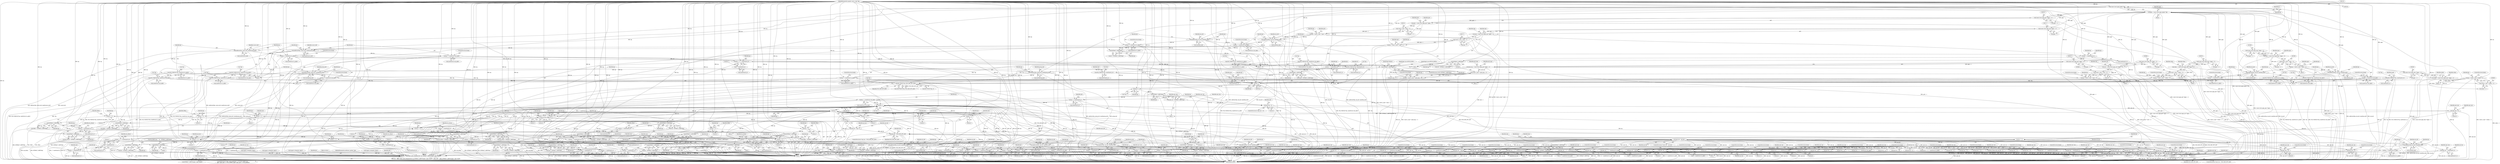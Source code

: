digraph "1_tcpdump_4601c685e7fd19c3724d5e499c69b8d3ec49933e@API" {
"1001404" [label="(Call,bp += sizeof(struct in6_addr))"];
"1001399" [label="(Call,addrtostr6(bp, nla_buf, sizeof(nla_buf)))"];
"1001332" [label="(Call,bp += (2 * sizeof(uint16_t)))"];
"1001334" [label="(Call,2 * sizeof(uint16_t))"];
"1001330" [label="(Call,EXTRACT_16BITS(bp))"];
"1001325" [label="(Call,bp += 2)"];
"1001024" [label="(Call,bp++)"];
"1001019" [label="(Call,bp++)"];
"1001264" [label="(Call,bp += sizeof(uint32_t))"];
"1001262" [label="(Call,EXTRACT_32BITS(bp))"];
"1001256" [label="(Call,bp += sizeof(uint32_t))"];
"1001254" [label="(Call,EXTRACT_32BITS(bp))"];
"1001249" [label="(Call,bp += 2)"];
"1000108" [label="(MethodParameterIn,register const u_char *bp)"];
"1001578" [label="(Call,bp += 2)"];
"1001189" [label="(Call,bp += sizeof(uint32_t))"];
"1001187" [label="(Call,EXTRACT_32BITS(bp))"];
"1001152" [label="(Call,bp += 2)"];
"1001724" [label="(Call,bp += sizeof(struct in_addr))"];
"1001719" [label="(Call,addrtostr(bp, nla_buf, sizeof(nla_buf)))"];
"1001689" [label="(Call,bp += (2 * sizeof(uint16_t)))"];
"1001691" [label="(Call,2 * sizeof(uint16_t))"];
"1001687" [label="(Call,EXTRACT_16BITS(bp))"];
"1001681" [label="(Call,bp += sizeof(uint32_t))"];
"1001679" [label="(Call,EXTRACT_32BITS(bp))"];
"1001674" [label="(Call,bp += 2)"];
"1001835" [label="(Call,bp += sizeof(struct in_addr))"];
"1001830" [label="(Call,addrtostr(bp, nla_buf, sizeof(nla_buf)))"];
"1001800" [label="(Call,bp += (2 * sizeof(uint16_t)))"];
"1001802" [label="(Call,2 * sizeof(uint16_t))"];
"1001798" [label="(Call,EXTRACT_16BITS(bp))"];
"1001792" [label="(Call,bp += sizeof(uint32_t))"];
"1001790" [label="(Call,EXTRACT_32BITS(bp))"];
"1001785" [label="(Call,bp += 2)"];
"1001872" [label="(Call,bp += sizeof(struct in6_addr))"];
"1001867" [label="(Call,addrtostr6(bp, nla_buf, sizeof(nla_buf)))"];
"1001626" [label="(Call,bp += 2)"];
"1001445" [label="(Call,bp += sizeof(uint32_t))"];
"1001443" [label="(Call,EXTRACT_32BITS(bp))"];
"1001438" [label="(Call,bp += 2)"];
"1001602" [label="(Call,bp += 2)"];
"1001089" [label="(Call,bp += sizeof(uint16_t))"];
"1001087" [label="(Call,EXTRACT_16BITS(bp))"];
"1001367" [label="(Call,bp += sizeof(struct in_addr))"];
"1001362" [label="(Call,addrtostr(bp, nla_buf, sizeof(nla_buf)))"];
"1001540" [label="(Call,bp += 2)"];
"1001133" [label="(Call,bp += sizeof(uint32_t))"];
"1001131" [label="(Call,EXTRACT_32BITS(bp))"];
"1001125" [label="(Call,bp += sizeof(uint32_t))"];
"1001123" [label="(Call,EXTRACT_32BITS(bp))"];
"1001117" [label="(Call,bp += sizeof(uint32_t))"];
"1001115" [label="(Call,EXTRACT_32BITS(bp))"];
"1001110" [label="(Call,bp += 2)"];
"1001222" [label="(Call,bp += sizeof(uint32_t))"];
"1001220" [label="(Call,EXTRACT_32BITS(bp))"];
"1001215" [label="(Call,bp += 2)"];
"1001642" [label="(Call,bp += opt_len)"];
"1001055" [label="(Call,opt_len - 2)"];
"1001041" [label="(Call,opts_len < opt_len)"];
"1000995" [label="(Call,opts_len < PGM_MIN_OPT_LEN)"];
"1001876" [label="(Call,opts_len -= 12 + sizeof(struct in6_addr))"];
"1001765" [label="(Call,opts_len -= 12 + sizeof(struct in6_addr))"];
"1001276" [label="(Call,opts_len -= 12)"];
"1001645" [label="(Call,opts_len -= opt_len)"];
"1001728" [label="(Call,opts_len -= 12 + sizeof(struct in_addr))"];
"1001093" [label="(Call,opts_len -= 4)"];
"1001371" [label="(Call,opts_len -= 4 + sizeof(struct in_addr))"];
"1001408" [label="(Call,opts_len -= 4 + sizeof(struct in6_addr))"];
"1001669" [label="(Call,opts_len -= 4)"];
"1001907" [label="(Call,opts_len -= opt_len)"];
"1001585" [label="(Call,opts_len -= 4)"];
"1001489" [label="(Call,opts_len -= 8)"];
"1001547" [label="(Call,opts_len -= 4)"];
"1001232" [label="(Call,opts_len -= 8)"];
"1001197" [label="(Call,opts_len -= sizeof(uint32_t))"];
"1001147" [label="(Call,opts_len -= 16)"];
"1000988" [label="(Call,opts_len -= 4)"];
"1000967" [label="(Call,opts_len < 4)"];
"1000962" [label="(Call,opts_len = EXTRACT_16BITS(bp))"];
"1000964" [label="(Call,EXTRACT_16BITS(bp))"];
"1000948" [label="(Call,bp++)"];
"1000927" [label="(Call,bp++)"];
"1000662" [label="(Call,bp = (const u_char *) (odata + 1))"];
"1000664" [label="(Call,(const u_char *) (odata + 1))"];
"1000636" [label="(Call,odata = (const struct pgm_data *)(pgm + 1))"];
"1000638" [label="(Call,(const struct pgm_data *)(pgm + 1))"];
"1000126" [label="(Call,pgm = (const struct pgm_header *)bp)"];
"1000128" [label="(Call,(const struct pgm_header *)bp)"];
"1000561" [label="(Call,bp += sizeof(struct in6_addr))"];
"1000556" [label="(Call,addrtostr6(bp, nla_buf, sizeof(nla_buf)))"];
"1000520" [label="(Call,bp = (const u_char *) (polr + 1))"];
"1000522" [label="(Call,(const u_char *) (polr + 1))"];
"1000510" [label="(Call,polr = (const struct pgm_polr *)(pgm + 1))"];
"1000512" [label="(Call,(const struct pgm_polr *)(pgm + 1))"];
"1000545" [label="(Call,bp += sizeof(struct in_addr))"];
"1000540" [label="(Call,addrtostr(bp, nla_buf, sizeof(nla_buf)))"];
"1000496" [label="(Call,bp = (const u_char *) (poll_msg + 1))"];
"1000498" [label="(Call,(const u_char *) (poll_msg + 1))"];
"1000470" [label="(Call,poll_msg = (const struct pgm_poll *)(pgm + 1))"];
"1000472" [label="(Call,(const struct pgm_poll *)(pgm + 1))"];
"1000765" [label="(Call,bp += sizeof(struct in6_addr))"];
"1000760" [label="(Call,addrtostr6(bp, source_buf, sizeof(source_buf)))"];
"1000724" [label="(Call,bp = (const u_char *) (nak + 1))"];
"1000726" [label="(Call,(const u_char *) (nak + 1))"];
"1000714" [label="(Call,nak = (const struct pgm_nak *)(pgm + 1))"];
"1000716" [label="(Call,(const struct pgm_nak *)(pgm + 1))"];
"1000604" [label="(Call,bp += sizeof(uint32_t))"];
"1000602" [label="(Call,EXTRACT_32BITS(bp))"];
"1000591" [label="(Call,bp += sizeof(uint32_t))"];
"1000589" [label="(Call,EXTRACT_32BITS(bp))"];
"1000578" [label="(Call,bp += sizeof(uint32_t))"];
"1000576" [label="(Call,EXTRACT_32BITS(bp))"];
"1000434" [label="(Call,bp += sizeof(struct in6_addr))"];
"1000429" [label="(Call,addrtostr6(bp, nla_buf, sizeof(nla_buf)))"];
"1000393" [label="(Call,bp = (const u_char *) (spm + 1))"];
"1000395" [label="(Call,(const u_char *) (spm + 1))"];
"1000383" [label="(Call,spm = (const struct pgm_spm *)(pgm + 1))"];
"1000385" [label="(Call,(const struct pgm_spm *)(pgm + 1))"];
"1000418" [label="(Call,bp += sizeof(struct in_addr))"];
"1000413" [label="(Call,addrtostr(bp, nla_buf, sizeof(nla_buf)))"];
"1000699" [label="(Call,bp = (const u_char *) (rdata + 1))"];
"1000701" [label="(Call,(const u_char *) (rdata + 1))"];
"1000673" [label="(Call,rdata = (const struct pgm_data *)(pgm + 1))"];
"1000675" [label="(Call,(const struct pgm_data *)(pgm + 1))"];
"1000749" [label="(Call,bp += sizeof(struct in_addr))"];
"1000744" [label="(Call,addrtostr(bp, source_buf, sizeof(source_buf)))"];
"1000794" [label="(Call,bp += sizeof(struct in_addr))"];
"1000789" [label="(Call,addrtostr(bp, group_buf, sizeof(group_buf)))"];
"1000780" [label="(Call,EXTRACT_16BITS(bp))"];
"1000773" [label="(Call,bp += (2 * sizeof(uint16_t)))"];
"1000775" [label="(Call,2 * sizeof(uint16_t))"];
"1000881" [label="(Call,bp = (const u_char *) (ack + 1))"];
"1000883" [label="(Call,(const u_char *) (ack + 1))"];
"1000861" [label="(Call,ack = (const struct pgm_ack *)(pgm + 1))"];
"1000863" [label="(Call,(const struct pgm_ack *)(pgm + 1))"];
"1000810" [label="(Call,bp += sizeof(struct in6_addr))"];
"1000805" [label="(Call,addrtostr6(bp, group_buf, sizeof(group_buf)))"];
"1001320" [label="(Call,opts_len -= 12)"];
"1001633" [label="(Call,opts_len -= 4)"];
"1001609" [label="(Call,opts_len -= 4)"];
"1001455" [label="(Call,opts_len -= 8)"];
"1001523" [label="(Call,opts_len -= 8)"];
"1001839" [label="(Call,opts_len -= 12 + sizeof(struct in_addr))"];
"1001561" [label="(Call,opts_len -= opt_len)"];
"1001027" [label="(Call,opt_len < PGM_MIN_OPT_LEN)"];
"1001021" [label="(Call,opt_len = *bp++)"];
"1000914" [label="(Call,ND_TTEST2(*bp, PGM_MIN_OPT_LEN))"];
"1000784" [label="(Call,ND_TCHECK2(*bp, sizeof(struct in_addr)))"];
"1000739" [label="(Call,ND_TCHECK2(*bp, sizeof(struct in_addr)))"];
"1000755" [label="(Call,ND_TCHECK2(*bp, sizeof(struct in6_addr)))"];
"1000408" [label="(Call,ND_TCHECK2(*bp, sizeof(struct in_addr)))"];
"1000424" [label="(Call,ND_TCHECK2(*bp, sizeof(struct in6_addr)))"];
"1000800" [label="(Call,ND_TCHECK2(*bp, sizeof(struct in6_addr)))"];
"1000535" [label="(Call,ND_TCHECK2(*bp, sizeof(struct in_addr)))"];
"1000595" [label="(Call,ND_TCHECK2(*bp, sizeof(uint32_t)))"];
"1000582" [label="(Call,ND_TCHECK2(*bp, sizeof(uint32_t)))"];
"1000569" [label="(Call,ND_TCHECK2(*bp, sizeof(uint32_t)))"];
"1000551" [label="(Call,ND_TCHECK2(*bp, sizeof(struct in6_addr)))"];
"1001761" [label="(Call,bp += sizeof(struct in6_addr))"];
"1001756" [label="(Call,addrtostr6(bp, nla_buf, sizeof(nla_buf)))"];
"1001904" [label="(Call,bp += opt_len)"];
"1001404" [label="(Call,bp += sizeof(struct in6_addr))"];
"1001479" [label="(Call,bp += sizeof(uint32_t))"];
"1001477" [label="(Call,EXTRACT_32BITS(bp))"];
"1001472" [label="(Call,bp += 2)"];
"1000978" [label="(Call,bp += sizeof(uint16_t))"];
"1001513" [label="(Call,bp += sizeof(uint32_t))"];
"1001511" [label="(Call,EXTRACT_32BITS(bp))"];
"1001506" [label="(Call,bp += 2)"];
"1001558" [label="(Call,bp += opt_len)"];
"1001308" [label="(Call,bp += sizeof(uint32_t))"];
"1001306" [label="(Call,EXTRACT_32BITS(bp))"];
"1001300" [label="(Call,bp += sizeof(uint32_t))"];
"1001298" [label="(Call,EXTRACT_32BITS(bp))"];
"1001293" [label="(Call,bp += 2)"];
"1001662" [label="(Call,bp += 2)"];
"1001940" [label="(Call,zmtp1_print_datagram(ndo, bp, EXTRACT_16BITS(&pgm->pgm_length)))"];
"1001113" [label="(Call,seq = EXTRACT_32BITS(bp))"];
"1001121" [label="(Call,offset = EXTRACT_32BITS(bp))"];
"1001129" [label="(Call,len = EXTRACT_32BITS(bp))"];
"1001218" [label="(Call,seq = EXTRACT_32BITS(bp))"];
"1001252" [label="(Call,offset = EXTRACT_32BITS(bp))"];
"1001260" [label="(Call,seq = EXTRACT_32BITS(bp))"];
"1001296" [label="(Call,offset = EXTRACT_32BITS(bp))"];
"1001304" [label="(Call,seq = EXTRACT_32BITS(bp))"];
"1001328" [label="(Call,nla_afnum = EXTRACT_16BITS(bp))"];
"1001441" [label="(Call,len = EXTRACT_32BITS(bp))"];
"1001475" [label="(Call,seq = EXTRACT_32BITS(bp))"];
"1001509" [label="(Call,len = EXTRACT_32BITS(bp))"];
"1001677" [label="(Call,offset = EXTRACT_32BITS(bp))"];
"1001685" [label="(Call,nla_afnum = EXTRACT_16BITS(bp))"];
"1001788" [label="(Call,offset = EXTRACT_32BITS(bp))"];
"1001796" [label="(Call,nla_afnum = EXTRACT_16BITS(bp))"];
"1001008" [label="(Identifier,bp)"];
"1000990" [label="(Literal,4)"];
"1001669" [label="(Call,opts_len -= 4)"];
"1000810" [label="(Call,bp += sizeof(struct in6_addr))"];
"1001152" [label="(Call,bp += 2)"];
"1000948" [label="(Call,bp++)"];
"1001238" [label="(Call,opt_len != 12)"];
"1000750" [label="(Identifier,bp)"];
"1001333" [label="(Identifier,bp)"];
"1000762" [label="(Identifier,source_buf)"];
"1000383" [label="(Call,spm = (const struct pgm_spm *)(pgm + 1))"];
"1001442" [label="(Identifier,len)"];
"1000500" [label="(Call,poll_msg + 1)"];
"1000554" [label="(Call,sizeof(struct in6_addr))"];
"1000728" [label="(Call,nak + 1)"];
"1001129" [label="(Call,len = EXTRACT_32BITS(bp))"];
"1001685" [label="(Call,nla_afnum = EXTRACT_16BITS(bp))"];
"1001089" [label="(Call,bp += sizeof(uint16_t))"];
"1001305" [label="(Identifier,seq)"];
"1000404" [label="(Identifier,spm)"];
"1000994" [label="(ControlStructure,if (opts_len < PGM_MIN_OPT_LEN))"];
"1001562" [label="(Identifier,opts_len)"];
"1001250" [label="(Identifier,bp)"];
"1001634" [label="(Identifier,opts_len)"];
"1000521" [label="(Identifier,bp)"];
"1001408" [label="(Call,opts_len -= 4 + sizeof(struct in6_addr))"];
"1001645" [label="(Call,opts_len -= opt_len)"];
"1001759" [label="(Call,sizeof(nla_buf))"];
"1000522" [label="(Call,(const u_char *) (polr + 1))"];
"1000927" [label="(Call,bp++)"];
"1001877" [label="(Identifier,opts_len)"];
"1001112" [label="(Literal,2)"];
"1001343" [label="(Call,opt_len != 4 + sizeof(struct in_addr))"];
"1001404" [label="(Call,bp += sizeof(struct in6_addr))"];
"1001116" [label="(Identifier,bp)"];
"1001941" [label="(Identifier,ndo)"];
"1000583" [label="(Call,*bp)"];
"1000718" [label="(Call,pgm + 1)"];
"1000424" [label="(Call,ND_TCHECK2(*bp, sizeof(struct in6_addr)))"];
"1001700" [label="(Call,opt_len != 12 + sizeof(struct in_addr))"];
"1001479" [label="(Call,bp += sizeof(uint32_t))"];
"1000882" [label="(Identifier,bp)"];
"1001233" [label="(Identifier,opts_len)"];
"1000394" [label="(Identifier,bp)"];
"1001091" [label="(Call,sizeof(uint16_t))"];
"1001023" [label="(Call,*bp++)"];
"1001672" [label="(ControlStructure,break;)"];
"1000915" [label="(Call,*bp)"];
"1000885" [label="(Call,ack + 1)"];
"1000536" [label="(Call,*bp)"];
"1000393" [label="(Call,bp = (const u_char *) (spm + 1))"];
"1001085" [label="(Block,)"];
"1001725" [label="(Identifier,bp)"];
"1000758" [label="(Call,sizeof(struct in6_addr))"];
"1001588" [label="(ControlStructure,break;)"];
"1001255" [label="(Identifier,bp)"];
"1001512" [label="(Identifier,bp)"];
"1001455" [label="(Call,opts_len -= 8)"];
"1000805" [label="(Call,addrtostr6(bp, group_buf, sizeof(group_buf)))"];
"1001798" [label="(Call,EXTRACT_16BITS(bp))"];
"1001791" [label="(Identifier,bp)"];
"1000551" [label="(Call,ND_TCHECK2(*bp, sizeof(struct in6_addr)))"];
"1000917" [label="(Identifier,PGM_MIN_OPT_LEN)"];
"1001758" [label="(Identifier,nla_buf)"];
"1001495" [label="(Call,opt_len != 8)"];
"1001511" [label="(Call,EXTRACT_32BITS(bp))"];
"1001793" [label="(Identifier,bp)"];
"1001189" [label="(Call,bp += sizeof(uint32_t))"];
"1001874" [label="(Call,sizeof(struct in6_addr))"];
"1000533" [label="(Block,)"];
"1000538" [label="(Call,sizeof(struct in_addr))"];
"1001204" [label="(Call,opt_len != 8)"];
"1001529" [label="(Call,opt_len != 4)"];
"1000130" [label="(Identifier,bp)"];
"1000774" [label="(Identifier,bp)"];
"1001567" [label="(Call,opt_len != 4)"];
"1001840" [label="(Identifier,opts_len)"];
"1001633" [label="(Call,opts_len -= 4)"];
"1001525" [label="(Literal,8)"];
"1001217" [label="(Literal,2)"];
"1000724" [label="(Call,bp = (const u_char *) (nak + 1))"];
"1001028" [label="(Identifier,opt_len)"];
"1001380" [label="(Call,opt_len != 4 + sizeof(struct in6_addr))"];
"1001697" [label="(Block,)"];
"1001047" [label="(Identifier,ndo)"];
"1001405" [label="(Identifier,bp)"];
"1000535" [label="(Call,ND_TCHECK2(*bp, sizeof(struct in_addr)))"];
"1000988" [label="(Call,opts_len -= 4)"];
"1001457" [label="(Literal,8)"];
"1001519" [label="(Identifier,ndo)"];
"1001909" [label="(Identifier,opt_len)"];
"1001261" [label="(Identifier,seq)"];
"1001646" [label="(Identifier,opts_len)"];
"1000749" [label="(Call,bp += sizeof(struct in_addr))"];
"1001087" [label="(Call,EXTRACT_16BITS(bp))"];
"1000395" [label="(Call,(const u_char *) (spm + 1))"];
"1001579" [label="(Identifier,bp)"];
"1001832" [label="(Identifier,nla_buf)"];
"1000563" [label="(Call,sizeof(struct in6_addr))"];
"1001609" [label="(Call,opts_len -= 4)"];
"1001591" [label="(Call,opt_len != 4)"];
"1000781" [label="(Identifier,bp)"];
"1000965" [label="(Identifier,bp)"];
"1001021" [label="(Call,opt_len = *bp++)"];
"1001796" [label="(Call,nla_afnum = EXTRACT_16BITS(bp))"];
"1000385" [label="(Call,(const struct pgm_spm *)(pgm + 1))"];
"1000751" [label="(Call,sizeof(struct in_addr))"];
"1000569" [label="(Call,ND_TCHECK2(*bp, sizeof(uint32_t)))"];
"1000776" [label="(Literal,2)"];
"1001480" [label="(Identifier,bp)"];
"1001869" [label="(Identifier,nla_buf)"];
"1000803" [label="(Call,sizeof(struct in6_addr))"];
"1001906" [label="(Identifier,opt_len)"];
"1001111" [label="(Identifier,bp)"];
"1001602" [label="(Call,bp += 2)"];
"1001278" [label="(Literal,12)"];
"1001147" [label="(Call,opts_len -= 16)"];
"1000384" [label="(Identifier,spm)"];
"1000497" [label="(Identifier,bp)"];
"1001336" [label="(Call,sizeof(uint16_t))"];
"1000725" [label="(Identifier,bp)"];
"1001943" [label="(Call,EXTRACT_16BITS(&pgm->pgm_length))"];
"1000807" [label="(Identifier,group_buf)"];
"1000572" [label="(Call,sizeof(uint32_t))"];
"1001114" [label="(Identifier,seq)"];
"1001251" [label="(Literal,2)"];
"1000979" [label="(Identifier,bp)"];
"1001515" [label="(Call,sizeof(uint32_t))"];
"1001878" [label="(Call,12 + sizeof(struct in6_addr))"];
"1001481" [label="(Call,sizeof(uint32_t))"];
"1000715" [label="(Identifier,nak)"];
"1001220" [label="(Call,EXTRACT_32BITS(bp))"];
"1000726" [label="(Call,(const u_char *) (nak + 1))"];
"1001293" [label="(Call,bp += 2)"];
"1001674" [label="(Call,bp += 2)"];
"1001761" [label="(Call,bp += sizeof(struct in6_addr))"];
"1001804" [label="(Call,sizeof(uint16_t))"];
"1001787" [label="(Literal,2)"];
"1001099" [label="(Call,opt_len != 16)"];
"1000996" [label="(Identifier,opts_len)"];
"1001841" [label="(Call,12 + sizeof(struct in_addr))"];
"1001377" [label="(ControlStructure,break;)"];
"1000514" [label="(Call,pgm + 1)"];
"1000969" [label="(Literal,4)"];
"1001907" [label="(Call,opts_len -= opt_len)"];
"1001662" [label="(Call,bp += 2)"];
"1000663" [label="(Identifier,bp)"];
"1000673" [label="(Call,rdata = (const struct pgm_data *)(pgm + 1))"];
"1001088" [label="(Identifier,bp)"];
"1001093" [label="(Call,opts_len -= 4)"];
"1000416" [label="(Call,sizeof(nla_buf))"];
"1001651" [label="(Call,opt_len != 4)"];
"1001678" [label="(Identifier,offset)"];
"1001490" [label="(Identifier,opts_len)"];
"1001320" [label="(Call,opts_len -= 12)"];
"1000812" [label="(Call,sizeof(struct in6_addr))"];
"1001628" [label="(Literal,2)"];
"1000870" [label="(Identifier,ack)"];
"1001215" [label="(Call,bp += 2)"];
"1001187" [label="(Call,EXTRACT_32BITS(bp))"];
"1001219" [label="(Identifier,seq)"];
"1000596" [label="(Call,*bp)"];
"1001294" [label="(Identifier,bp)"];
"1001399" [label="(Call,addrtostr6(bp, nla_buf, sizeof(nla_buf)))"];
"1000541" [label="(Identifier,bp)"];
"1000498" [label="(Call,(const u_char *) (poll_msg + 1))"];
"1000808" [label="(Call,sizeof(group_buf))"];
"1000585" [label="(Call,sizeof(uint32_t))"];
"1000769" [label="(ControlStructure,break;)"];
"1000435" [label="(Identifier,bp)"];
"1001055" [label="(Call,opt_len - 2)"];
"1000763" [label="(Call,sizeof(source_buf))"];
"1001801" [label="(Identifier,bp)"];
"1001443" [label="(Call,EXTRACT_32BITS(bp))"];
"1000547" [label="(Call,sizeof(struct in_addr))"];
"1001329" [label="(Identifier,nla_afnum)"];
"1001636" [label="(ControlStructure,break;)"];
"1000540" [label="(Call,addrtostr(bp, nla_buf, sizeof(nla_buf)))"];
"1001870" [label="(Call,sizeof(nla_buf))"];
"1000980" [label="(Call,sizeof(uint16_t))"];
"1001043" [label="(Identifier,opt_len)"];
"1001720" [label="(Identifier,bp)"];
"1000859" [label="(Block,)"];
"1001767" [label="(Call,12 + sizeof(struct in6_addr))"];
"1000580" [label="(Call,sizeof(uint32_t))"];
"1000787" [label="(Call,sizeof(struct in_addr))"];
"1001310" [label="(Call,sizeof(uint32_t))"];
"1001807" [label="(Identifier,nla_afnum)"];
"1001368" [label="(Identifier,bp)"];
"1001122" [label="(Identifier,offset)"];
"1001295" [label="(Literal,2)"];
"1001686" [label="(Identifier,nla_afnum)"];
"1001149" [label="(Literal,16)"];
"1001541" [label="(Identifier,bp)"];
"1000127" [label="(Identifier,pgm)"];
"1000760" [label="(Call,addrtostr6(bp, source_buf, sizeof(source_buf)))"];
"1000604" [label="(Call,bp += sizeof(uint32_t))"];
"1001563" [label="(Identifier,opt_len)"];
"1001691" [label="(Call,2 * sizeof(uint16_t))"];
"1000800" [label="(Call,ND_TCHECK2(*bp, sizeof(struct in6_addr)))"];
"1001873" [label="(Identifier,bp)"];
"1000561" [label="(Call,bp += sizeof(struct in6_addr))"];
"1001198" [label="(Identifier,opts_len)"];
"1001478" [label="(Identifier,bp)"];
"1001334" [label="(Call,2 * sizeof(uint16_t))"];
"1000997" [label="(Identifier,PGM_MIN_OPT_LEN)"];
"1000589" [label="(Call,EXTRACT_32BITS(bp))"];
"1001681" [label="(Call,bp += sizeof(uint32_t))"];
"1000666" [label="(Call,odata + 1)"];
"1001182" [label="(Call,ND_PRINT((ndo, \" %u\", EXTRACT_32BITS(bp))))"];
"1000474" [label="(Call,pgm + 1)"];
"1001026" [label="(ControlStructure,if (opt_len < PGM_MIN_OPT_LEN))"];
"1001440" [label="(Literal,2)"];
"1001788" [label="(Call,offset = EXTRACT_32BITS(bp))"];
"1000790" [label="(Identifier,bp)"];
"1000479" [label="(Identifier,poll_msg)"];
"1001139" [label="(Identifier,ndo)"];
"1001232" [label="(Call,opts_len -= 8)"];
"1001363" [label="(Identifier,bp)"];
"1001373" [label="(Call,4 + sizeof(struct in_addr))"];
"1001762" [label="(Identifier,bp)"];
"1001631" [label="(Identifier,ndo)"];
"1001507" [label="(Identifier,bp)"];
"1000606" [label="(Call,sizeof(uint32_t))"];
"1001545" [label="(Identifier,ndo)"];
"1001001" [label="(Identifier,ndo)"];
"1001692" [label="(Literal,2)"];
"1001165" [label="(Block,)"];
"1000250" [label="(Call,tcpport_string(ndo, dport))"];
"1000582" [label="(Call,ND_TCHECK2(*bp, sizeof(uint32_t)))"];
"1001491" [label="(Literal,8)"];
"1001800" [label="(Call,bp += (2 * sizeof(uint16_t)))"];
"1001643" [label="(Identifier,bp)"];
"1001696" [label="(Identifier,nla_afnum)"];
"1000782" [label="(Block,)"];
"1001223" [label="(Identifier,bp)"];
"1001188" [label="(Identifier,bp)"];
"1000913" [label="(Call,!ND_TTEST2(*bp, PGM_MIN_OPT_LEN))"];
"1000881" [label="(Call,bp = (const u_char *) (ack + 1))"];
"1001730" [label="(Call,12 + sizeof(struct in_addr))"];
"1001811" [label="(Call,opt_len != 12 + sizeof(struct in_addr))"];
"1000414" [label="(Identifier,bp)"];
"1000126" [label="(Call,pgm = (const struct pgm_header *)bp)"];
"1000739" [label="(Call,ND_TCHECK2(*bp, sizeof(struct in_addr)))"];
"1000716" [label="(Call,(const struct pgm_nak *)(pgm + 1))"];
"1000775" [label="(Call,2 * sizeof(uint16_t))"];
"1001940" [label="(Call,zmtp1_print_datagram(ndo, bp, EXTRACT_16BITS(&pgm->pgm_length)))"];
"1000542" [label="(Identifier,nla_buf)"];
"1000588" [label="(Identifier,rnd)"];
"1001513" [label="(Call,bp += sizeof(uint32_t))"];
"1000520" [label="(Call,bp = (const u_char *) (polr + 1))"];
"1000546" [label="(Identifier,bp)"];
"1001680" [label="(Identifier,bp)"];
"1000967" [label="(Call,opts_len < 4)"];
"1000512" [label="(Call,(const struct pgm_polr *)(pgm + 1))"];
"1001910" [label="(ControlStructure,break;)"];
"1001558" [label="(Call,bp += opt_len)"];
"1000801" [label="(Call,*bp)"];
"1000511" [label="(Identifier,polr)"];
"1001134" [label="(Identifier,bp)"];
"1000968" [label="(Identifier,opts_len)"];
"1001757" [label="(Identifier,bp)"];
"1001369" [label="(Call,sizeof(struct in_addr))"];
"1001721" [label="(Identifier,nla_buf)"];
"1000701" [label="(Call,(const u_char *) (rdata + 1))"];
"1000637" [label="(Identifier,odata)"];
"1000531" [label="(Identifier,polr)"];
"1001835" [label="(Call,bp += sizeof(struct in_addr))"];
"1001642" [label="(Call,bp += opt_len)"];
"1000591" [label="(Call,bp += sizeof(uint32_t))"];
"1001908" [label="(Identifier,opts_len)"];
"1000299" [label="(Call,tcpport_string(ndo, dport))"];
"1000592" [label="(Identifier,bp)"];
"1001362" [label="(Call,addrtostr(bp, nla_buf, sizeof(nla_buf)))"];
"1000436" [label="(Call,sizeof(struct in6_addr))"];
"1000747" [label="(Call,sizeof(source_buf))"];
"1001270" [label="(Identifier,ndo)"];
"1001326" [label="(Identifier,bp)"];
"1001372" [label="(Identifier,opts_len)"];
"1001564" [label="(ControlStructure,break;)"];
"1001131" [label="(Call,EXTRACT_32BITS(bp))"];
"1000496" [label="(Call,bp = (const u_char *) (poll_msg + 1))"];
"1001263" [label="(Identifier,bp)"];
"1001254" [label="(Call,EXTRACT_32BITS(bp))"];
"1001771" [label="(ControlStructure,break;)"];
"1000780" [label="(Call,EXTRACT_16BITS(bp))"];
"1000425" [label="(Call,*bp)"];
"1000610" [label="(Identifier,ndo)"];
"1001456" [label="(Identifier,opts_len)"];
"1001962" [label="(MethodReturn,RET)"];
"1000584" [label="(Identifier,bp)"];
"1000503" [label="(ControlStructure,break;)"];
"1001451" [label="(Identifier,ndo)"];
"1000742" [label="(Call,sizeof(struct in_addr))"];
"1001688" [label="(Identifier,bp)"];
"1001117" [label="(Call,bp += sizeof(uint32_t))"];
"1001444" [label="(Identifier,bp)"];
"1001264" [label="(Call,bp += sizeof(uint32_t))"];
"1000744" [label="(Call,addrtostr(bp, source_buf, sizeof(source_buf)))"];
"1000574" [label="(Call,ivl = EXTRACT_32BITS(bp))"];
"1001726" [label="(Call,sizeof(struct in_addr))"];
"1000989" [label="(Identifier,opts_len)"];
"1001110" [label="(Call,bp += 2)"];
"1000675" [label="(Call,(const struct pgm_data *)(pgm + 1))"];
"1000740" [label="(Call,*bp)"];
"1001022" [label="(Identifier,opt_len)"];
"1001119" [label="(Call,sizeof(uint32_t))"];
"1001266" [label="(Call,sizeof(uint32_t))"];
"1001524" [label="(Identifier,opts_len)"];
"1001578" [label="(Call,bp += 2)"];
"1001406" [label="(Call,sizeof(struct in6_addr))"];
"1001523" [label="(Call,opts_len -= 8)"];
"1001763" [label="(Call,sizeof(struct in6_addr))"];
"1001277" [label="(Identifier,opts_len)"];
"1001560" [label="(Identifier,opt_len)"];
"1001607" [label="(Identifier,ndo)"];
"1001679" [label="(Call,EXTRACT_32BITS(bp))"];
"1001033" [label="(Identifier,ndo)"];
"1001340" [label="(Block,)"];
"1000723" [label="(Identifier,nak)"];
"1000432" [label="(Call,sizeof(nla_buf))"];
"1000926" [label="(Call,*bp++)"];
"1001298" [label="(Call,EXTRACT_32BITS(bp))"];
"1000636" [label="(Call,odata = (const struct pgm_data *)(pgm + 1))"];
"1001615" [label="(Call,opt_len != 4)"];
"1000524" [label="(Call,polr + 1)"];
"1000602" [label="(Call,EXTRACT_32BITS(bp))"];
"1001096" [label="(ControlStructure,break;)"];
"1001872" [label="(Call,bp += sizeof(struct in6_addr))"];
"1001647" [label="(Identifier,opt_len)"];
"1000964" [label="(Call,EXTRACT_16BITS(bp))"];
"1000413" [label="(Call,addrtostr(bp, nla_buf, sizeof(nla_buf)))"];
"1001728" [label="(Call,opts_len -= 12 + sizeof(struct in_addr))"];
"1000814" [label="(ControlStructure,break;)"];
"1001222" [label="(Call,bp += sizeof(uint32_t))"];
"1000794" [label="(Call,bp += sizeof(struct in_addr))"];
"1001258" [label="(Call,sizeof(uint32_t))"];
"1001249" [label="(Call,bp += 2)"];
"1000472" [label="(Call,(const struct pgm_poll *)(pgm + 1))"];
"1001458" [label="(ControlStructure,break;)"];
"1000777" [label="(Call,sizeof(uint16_t))"];
"1000422" [label="(ControlStructure,break;)"];
"1000883" [label="(Call,(const u_char *) (ack + 1))"];
"1001364" [label="(Identifier,nla_buf)"];
"1001095" [label="(Literal,4)"];
"1000381" [label="(Block,)"];
"1001922" [label="(ControlStructure,if (ndo->ndo_packettype == PT_PGM_ZMTP1 &&\n\t    (pgm->pgm_type == PGM_ODATA || pgm->pgm_type == PGM_RDATA)))"];
"1001082" [label="(Call,ND_PRINT((ndo, \" OPTS LEN (extra?) %d\", EXTRACT_16BITS(bp))))"];
"1001439" [label="(Identifier,bp)"];
"1000505" [label="(Block,)"];
"1001510" [label="(Identifier,len)"];
"1001125" [label="(Call,bp += sizeof(uint32_t))"];
"1001056" [label="(Identifier,opt_len)"];
"1001689" [label="(Call,bp += (2 * sizeof(uint16_t)))"];
"1001335" [label="(Literal,2)"];
"1001549" [label="(Literal,4)"];
"1000992" [label="(Identifier,opts_len)"];
"1001612" [label="(ControlStructure,break;)"];
"1000434" [label="(Call,bp += sizeof(struct in6_addr))"];
"1000419" [label="(Identifier,bp)"];
"1000313" [label="(Call,tcpport_string(ndo, dport))"];
"1001867" [label="(Call,addrtostr6(bp, nla_buf, sizeof(nla_buf)))"];
"1000470" [label="(Call,poll_msg = (const struct pgm_poll *)(pgm + 1))"];
"1001410" [label="(Call,4 + sizeof(struct in6_addr))"];
"1000634" [label="(Block,)"];
"1001474" [label="(Literal,2)"];
"1000429" [label="(Call,addrtostr6(bp, nla_buf, sizeof(nla_buf)))"];
"1001006" [label="(Call,ND_TTEST2(*bp, 2))"];
"1001307" [label="(Identifier,bp)"];
"1001683" [label="(Call,sizeof(uint32_t))"];
"1001094" [label="(Identifier,opts_len)"];
"1000438" [label="(ControlStructure,break;)"];
"1001789" [label="(Identifier,offset)"];
"1000784" [label="(Call,ND_TCHECK2(*bp, sizeof(struct in_addr)))"];
"1000430" [label="(Identifier,bp)"];
"1000682" [label="(Identifier,rdata)"];
"1000576" [label="(Call,EXTRACT_32BITS(bp))"];
"1001676" [label="(Literal,2)"];
"1001690" [label="(Identifier,bp)"];
"1001542" [label="(Literal,2)"];
"1001118" [label="(Identifier,bp)"];
"1001427" [label="(Call,opt_len != 8)"];
"1001548" [label="(Identifier,opts_len)"];
"1001786" [label="(Identifier,bp)"];
"1001153" [label="(Identifier,bp)"];
"1000914" [label="(Call,ND_TTEST2(*bp, PGM_MIN_OPT_LEN))"];
"1000397" [label="(Call,spm + 1)"];
"1001228" [label="(Identifier,ndo)"];
"1001126" [label="(Identifier,bp)"];
"1000601" [label="(Identifier,mask)"];
"1001130" [label="(Identifier,len)"];
"1000575" [label="(Identifier,ivl)"];
"1001506" [label="(Call,bp += 2)"];
"1001648" [label="(ControlStructure,break;)"];
"1001282" [label="(Call,opt_len != 12)"];
"1001447" [label="(Call,sizeof(uint32_t))"];
"1001587" [label="(Literal,4)"];
"1001675" [label="(Identifier,bp)"];
"1001627" [label="(Identifier,bp)"];
"1001308" [label="(Call,bp += sizeof(uint32_t))"];
"1001693" [label="(Call,sizeof(uint16_t))"];
"1001090" [label="(Identifier,bp)"];
"1000862" [label="(Identifier,ack)"];
"1001296" [label="(Call,offset = EXTRACT_32BITS(bp))"];
"1001547" [label="(Call,opts_len -= 4)"];
"1001635" [label="(Literal,4)"];
"1001133" [label="(Call,bp += sizeof(uint32_t))"];
"1000595" [label="(Call,ND_TCHECK2(*bp, sizeof(uint32_t)))"];
"1001253" [label="(Identifier,offset)"];
"1001194" [label="(Identifier,opt_len)"];
"1001052" [label="(Call,ND_TTEST2(*bp, opt_len - 2))"];
"1001123" [label="(Call,EXTRACT_32BITS(bp))"];
"1001071" [label="(Call,opt_len != 4)"];
"1000789" [label="(Call,addrtostr(bp, group_buf, sizeof(group_buf)))"];
"1000556" [label="(Call,addrtostr6(bp, nla_buf, sizeof(nla_buf)))"];
"1000674" [label="(Identifier,rdata)"];
"1001113" [label="(Call,seq = EXTRACT_32BITS(bp))"];
"1000706" [label="(ControlStructure,break;)"];
"1001068" [label="(Block,)"];
"1000746" [label="(Identifier,source_buf)"];
"1001644" [label="(Identifier,opt_len)"];
"1001802" [label="(Call,2 * sizeof(uint16_t))"];
"1000597" [label="(Identifier,bp)"];
"1001190" [label="(Identifier,bp)"];
"1000949" [label="(Identifier,bp)"];
"1000559" [label="(Call,sizeof(nla_buf))"];
"1001224" [label="(Call,sizeof(uint32_t))"];
"1001185" [label="(Block,)"];
"1001509" [label="(Call,len = EXTRACT_32BITS(bp))"];
"1000111" [label="(Block,)"];
"1001323" [label="(ControlStructure,break;)"];
"1000387" [label="(Call,pgm + 1)"];
"1000735" [label="(Identifier,nak)"];
"1001942" [label="(Identifier,bp)"];
"1001302" [label="(Call,sizeof(uint32_t))"];
"1001792" [label="(Call,bp += sizeof(uint32_t))"];
"1000471" [label="(Identifier,poll_msg)"];
"1000795" [label="(Identifier,bp)"];
"1000765" [label="(Call,bp += sizeof(struct in6_addr))"];
"1001585" [label="(Call,opts_len -= 4)"];
"1001586" [label="(Identifier,opts_len)"];
"1000796" [label="(Call,sizeof(struct in_addr))"];
"1001603" [label="(Identifier,bp)"];
"1000677" [label="(Call,pgm + 1)"];
"1001830" [label="(Call,addrtostr(bp, nla_buf, sizeof(nla_buf)))"];
"1000468" [label="(Block,)"];
"1000427" [label="(Call,sizeof(struct in6_addr))"];
"1001371" [label="(Call,opts_len -= 4 + sizeof(struct in_addr))"];
"1001611" [label="(Literal,4)"];
"1000799" [label="(JumpTarget,case AFNUM_INET6:)"];
"1000700" [label="(Identifier,bp)"];
"1001803" [label="(Literal,2)"];
"1001132" [label="(Identifier,bp)"];
"1000669" [label="(ControlStructure,break;)"];
"1001409" [label="(Identifier,opts_len)"];
"1000791" [label="(Identifier,group_buf)"];
"1000578" [label="(Call,bp += sizeof(uint32_t))"];
"1001610" [label="(Identifier,opts_len)"];
"1001472" [label="(Call,bp += 2)"];
"1000409" [label="(Call,*bp)"];
"1001221" [label="(Identifier,bp)"];
"1001580" [label="(Literal,2)"];
"1001492" [label="(ControlStructure,break;)"];
"1001461" [label="(Call,opt_len != 8)"];
"1000714" [label="(Call,nak = (const struct pgm_nak *)(pgm + 1))"];
"1000577" [label="(Identifier,bp)"];
"1001756" [label="(Call,addrtostr6(bp, nla_buf, sizeof(nla_buf)))"];
"1001722" [label="(Call,sizeof(nla_buf))"];
"1001154" [label="(Literal,2)"];
"1001020" [label="(Identifier,bp)"];
"1001837" [label="(Call,sizeof(struct in_addr))"];
"1001514" [label="(Identifier,bp)"];
"1000603" [label="(Identifier,bp)"];
"1001262" [label="(Call,EXTRACT_32BITS(bp))"];
"1001868" [label="(Identifier,bp)"];
"1000756" [label="(Call,*bp)"];
"1000761" [label="(Identifier,bp)"];
"1001401" [label="(Identifier,nla_buf)"];
"1001252" [label="(Call,offset = EXTRACT_32BITS(bp))"];
"1001475" [label="(Call,seq = EXTRACT_32BITS(bp))"];
"1000108" [label="(MethodParameterIn,register const u_char *bp)"];
"1001540" [label="(Call,bp += 2)"];
"1001040" [label="(ControlStructure,if (opts_len < opt_len))"];
"1001330" [label="(Call,EXTRACT_16BITS(bp))"];
"1000543" [label="(Call,sizeof(nla_buf))"];
"1000545" [label="(Call,bp += sizeof(struct in_addr))"];
"1000966" [label="(ControlStructure,if (opts_len < 4))"];
"1000645" [label="(Identifier,odata)"];
"1001831" [label="(Identifier,bp)"];
"1000963" [label="(Identifier,opts_len)"];
"1001670" [label="(Identifier,opts_len)"];
"1000767" [label="(Call,sizeof(struct in6_addr))"];
"1000605" [label="(Identifier,bp)"];
"1001306" [label="(Call,EXTRACT_32BITS(bp))"];
"1001626" [label="(Call,bp += 2)"];
"1001365" [label="(Call,sizeof(nla_buf))"];
"1001734" [label="(ControlStructure,break;)"];
"1001485" [label="(Identifier,ndo)"];
"1001322" [label="(Literal,12)"];
"1000973" [label="(Identifier,ndo)"];
"1001948" [label="(Return,return;)"];
"1001199" [label="(Call,sizeof(uint32_t))"];
"1000132" [label="(Identifier,ip)"];
"1000865" [label="(Call,pgm + 1)"];
"1000888" [label="(ControlStructure,break;)"];
"1001197" [label="(Call,opts_len -= sizeof(uint32_t))"];
"1001671" [label="(Literal,4)"];
"1001300" [label="(Call,bp += sizeof(uint32_t))"];
"1001191" [label="(Call,sizeof(uint32_t))"];
"1000773" [label="(Call,bp += (2 * sizeof(uint16_t)))"];
"1001839" [label="(Call,opts_len -= 12 + sizeof(struct in_addr))"];
"1000755" [label="(Call,ND_TCHECK2(*bp, sizeof(struct in6_addr)))"];
"1001127" [label="(Call,sizeof(uint32_t))"];
"1001737" [label="(Call,opt_len != 12 + sizeof(struct in6_addr))"];
"1001724" [label="(Call,bp += sizeof(struct in_addr))"];
"1001476" [label="(Identifier,seq)"];
"1001019" [label="(Call,bp++)"];
"1000753" [label="(ControlStructure,break;)"];
"1001477" [label="(Call,EXTRACT_32BITS(bp))"];
"1000962" [label="(Call,opts_len = EXTRACT_16BITS(bp))"];
"1000128" [label="(Call,(const struct pgm_header *)bp)"];
"1000107" [label="(MethodParameterIn,netdissect_options *ndo)"];
"1001446" [label="(Identifier,bp)"];
"1000703" [label="(Call,rdata + 1)"];
"1000638" [label="(Call,(const struct pgm_data *)(pgm + 1))"];
"1001155" [label="(Call,opt_len -= sizeof(uint32_t))"];
"1000519" [label="(Identifier,polr)"];
"1000766" [label="(Identifier,bp)"];
"1001325" [label="(Call,bp += 2)"];
"1001018" [label="(Call,*bp++)"];
"1000264" [label="(Call,tcpport_string(ndo, dport))"];
"1000737" [label="(Block,)"];
"1001526" [label="(ControlStructure,break;)"];
"1000710" [label="(Block,)"];
"1000406" [label="(Block,)"];
"1001234" [label="(Literal,8)"];
"1001331" [label="(Identifier,bp)"];
"1001367" [label="(Call,bp += sizeof(struct in_addr))"];
"1001121" [label="(Call,offset = EXTRACT_32BITS(bp))"];
"1000600" [label="(Call,mask = EXTRACT_32BITS(bp))"];
"1001876" [label="(Call,opts_len -= 12 + sizeof(struct in6_addr))"];
"1001799" [label="(Identifier,bp)"];
"1000590" [label="(Identifier,bp)"];
"1000815" [label="(JumpTarget,default:)"];
"1001561" [label="(Call,opts_len -= opt_len)"];
"1001904" [label="(Call,bp += opt_len)"];
"1001677" [label="(Call,offset = EXTRACT_32BITS(bp))"];
"1001905" [label="(Identifier,bp)"];
"1001304" [label="(Call,seq = EXTRACT_32BITS(bp))"];
"1000779" [label="(ControlStructure,switch (EXTRACT_16BITS(bp)))"];
"1000984" [label="(Identifier,ndo)"];
"1000392" [label="(Identifier,spm)"];
"1001445" [label="(Call,bp += sizeof(uint32_t))"];
"1000978" [label="(Call,bp += sizeof(uint16_t))"];
"1000863" [label="(Call,(const struct pgm_ack *)(pgm + 1))"];
"1001402" [label="(Call,sizeof(nla_buf))"];
"1001328" [label="(Call,nla_afnum = EXTRACT_16BITS(bp))"];
"1001687" [label="(Call,EXTRACT_16BITS(bp))"];
"1000558" [label="(Identifier,nla_buf)"];
"1001257" [label="(Identifier,bp)"];
"1001766" [label="(Identifier,opts_len)"];
"1001029" [label="(Identifier,PGM_MIN_OPT_LEN)"];
"1001301" [label="(Identifier,bp)"];
"1001279" [label="(ControlStructure,break;)"];
"1001024" [label="(Call,bp++)"];
"1000587" [label="(Call,rnd = EXTRACT_32BITS(bp))"];
"1000662" [label="(Call,bp = (const u_char *) (odata + 1))"];
"1001441" [label="(Call,len = EXTRACT_32BITS(bp))"];
"1001332" [label="(Call,bp += (2 * sizeof(uint16_t)))"];
"1001276" [label="(Call,opts_len -= 12)"];
"1001297" [label="(Identifier,offset)"];
"1001833" [label="(Call,sizeof(nla_buf))"];
"1000565" [label="(ControlStructure,break;)"];
"1001148" [label="(Identifier,opts_len)"];
"1000418" [label="(Call,bp += sizeof(struct in_addr))"];
"1000745" [label="(Identifier,bp)"];
"1000664" [label="(Call,(const u_char *) (odata + 1))"];
"1001256" [label="(Call,bp += sizeof(uint32_t))"];
"1000947" [label="(Call,*bp++)"];
"1000785" [label="(Call,*bp)"];
"1000411" [label="(Call,sizeof(struct in_addr))"];
"1001473" [label="(Identifier,bp)"];
"1000640" [label="(Call,pgm + 1)"];
"1001218" [label="(Call,seq = EXTRACT_32BITS(bp))"];
"1001438" [label="(Call,bp += 2)"];
"1001882" [label="(ControlStructure,break;)"];
"1001164" [label="(Identifier,opt_len)"];
"1001836" [label="(Identifier,bp)"];
"1000549" [label="(ControlStructure,break;)"];
"1001508" [label="(Literal,2)"];
"1001604" [label="(Literal,2)"];
"1000420" [label="(Call,sizeof(struct in_addr))"];
"1001667" [label="(Identifier,ndo)"];
"1001115" [label="(Call,EXTRACT_32BITS(bp))"];
"1000431" [label="(Identifier,nla_buf)"];
"1001663" [label="(Identifier,bp)"];
"1000993" [label="(Block,)"];
"1001550" [label="(ControlStructure,break;)"];
"1001785" [label="(Call,bp += 2)"];
"1001042" [label="(Identifier,opts_len)"];
"1001794" [label="(Call,sizeof(uint32_t))"];
"1001682" [label="(Identifier,bp)"];
"1001327" [label="(Literal,2)"];
"1001489" [label="(Call,opts_len -= 8)"];
"1001845" [label="(ControlStructure,break;)"];
"1001321" [label="(Identifier,opts_len)"];
"1001057" [label="(Literal,2)"];
"1001027" [label="(Call,opt_len < PGM_MIN_OPT_LEN)"];
"1001260" [label="(Call,seq = EXTRACT_32BITS(bp))"];
"1001156" [label="(Identifier,opt_len)"];
"1000593" [label="(Call,sizeof(uint32_t))"];
"1000798" [label="(ControlStructure,break;)"];
"1001339" [label="(Identifier,nla_afnum)"];
"1000671" [label="(Block,)"];
"1001025" [label="(Identifier,bp)"];
"1000861" [label="(Call,ack = (const struct pgm_ack *)(pgm + 1))"];
"1000598" [label="(Call,sizeof(uint32_t))"];
"1000415" [label="(Identifier,nla_buf)"];
"1000562" [label="(Identifier,bp)"];
"1000570" [label="(Call,*bp)"];
"1001041" [label="(Call,opts_len < opt_len)"];
"1001414" [label="(ControlStructure,break;)"];
"1001559" [label="(Identifier,bp)"];
"1001309" [label="(Identifier,bp)"];
"1000995" [label="(Call,opts_len < PGM_MIN_OPT_LEN)"];
"1001216" [label="(Identifier,bp)"];
"1001135" [label="(Call,sizeof(uint32_t))"];
"1001765" [label="(Call,opts_len -= 12 + sizeof(struct in6_addr))"];
"1001797" [label="(Identifier,nla_afnum)"];
"1000579" [label="(Identifier,bp)"];
"1000408" [label="(Call,ND_TCHECK2(*bp, sizeof(struct in_addr)))"];
"1001314" [label="(Identifier,ndo)"];
"1000811" [label="(Identifier,bp)"];
"1001719" [label="(Call,addrtostr(bp, nla_buf, sizeof(nla_buf)))"];
"1001124" [label="(Identifier,bp)"];
"1000557" [label="(Identifier,bp)"];
"1000792" [label="(Call,sizeof(group_buf))"];
"1001664" [label="(Literal,2)"];
"1000928" [label="(Identifier,bp)"];
"1001729" [label="(Identifier,opts_len)"];
"1001790" [label="(Call,EXTRACT_32BITS(bp))"];
"1000510" [label="(Call,polr = (const struct pgm_polr *)(pgm + 1))"];
"1001848" [label="(Call,opt_len != 12 + sizeof(struct in6_addr))"];
"1000552" [label="(Call,*bp)"];
"1001265" [label="(Identifier,bp)"];
"1001235" [label="(ControlStructure,break;)"];
"1000911" [label="(Block,)"];
"1000699" [label="(Call,bp = (const u_char *) (rdata + 1))"];
"1001400" [label="(Identifier,bp)"];
"1000783" [label="(JumpTarget,case AFNUM_INET:)"];
"1001583" [label="(Identifier,ndo)"];
"1001150" [label="(ControlStructure,break;)"];
"1000806" [label="(Identifier,bp)"];
"1001299" [label="(Identifier,bp)"];
"1001054" [label="(Identifier,bp)"];
"1001808" [label="(Block,)"];
"1001404" -> "1001340"  [label="AST: "];
"1001404" -> "1001406"  [label="CFG: "];
"1001405" -> "1001404"  [label="AST: "];
"1001406" -> "1001404"  [label="AST: "];
"1001409" -> "1001404"  [label="CFG: "];
"1001404" -> "1001962"  [label="DDG: bp"];
"1001404" -> "1001019"  [label="DDG: bp"];
"1001399" -> "1001404"  [label="DDG: bp"];
"1000108" -> "1001404"  [label="DDG: bp"];
"1001404" -> "1001940"  [label="DDG: bp"];
"1001399" -> "1001340"  [label="AST: "];
"1001399" -> "1001402"  [label="CFG: "];
"1001400" -> "1001399"  [label="AST: "];
"1001401" -> "1001399"  [label="AST: "];
"1001402" -> "1001399"  [label="AST: "];
"1001405" -> "1001399"  [label="CFG: "];
"1001399" -> "1001962"  [label="DDG: nla_buf"];
"1001399" -> "1001962"  [label="DDG: addrtostr6(bp, nla_buf, sizeof(nla_buf))"];
"1001332" -> "1001399"  [label="DDG: bp"];
"1001024" -> "1001399"  [label="DDG: bp"];
"1000108" -> "1001399"  [label="DDG: bp"];
"1001332" -> "1001068"  [label="AST: "];
"1001332" -> "1001334"  [label="CFG: "];
"1001333" -> "1001332"  [label="AST: "];
"1001334" -> "1001332"  [label="AST: "];
"1001339" -> "1001332"  [label="CFG: "];
"1001332" -> "1001962"  [label="DDG: bp"];
"1001332" -> "1001962"  [label="DDG: 2 * sizeof(uint16_t)"];
"1001334" -> "1001332"  [label="DDG: 2"];
"1001330" -> "1001332"  [label="DDG: bp"];
"1000108" -> "1001332"  [label="DDG: bp"];
"1001332" -> "1001362"  [label="DDG: bp"];
"1001334" -> "1001336"  [label="CFG: "];
"1001335" -> "1001334"  [label="AST: "];
"1001336" -> "1001334"  [label="AST: "];
"1001330" -> "1001328"  [label="AST: "];
"1001330" -> "1001331"  [label="CFG: "];
"1001331" -> "1001330"  [label="AST: "];
"1001328" -> "1001330"  [label="CFG: "];
"1001330" -> "1001328"  [label="DDG: bp"];
"1001325" -> "1001330"  [label="DDG: bp"];
"1000108" -> "1001330"  [label="DDG: bp"];
"1001325" -> "1001068"  [label="AST: "];
"1001325" -> "1001327"  [label="CFG: "];
"1001326" -> "1001325"  [label="AST: "];
"1001327" -> "1001325"  [label="AST: "];
"1001329" -> "1001325"  [label="CFG: "];
"1001024" -> "1001325"  [label="DDG: bp"];
"1000108" -> "1001325"  [label="DDG: bp"];
"1001024" -> "1001023"  [label="AST: "];
"1001024" -> "1001025"  [label="CFG: "];
"1001025" -> "1001024"  [label="AST: "];
"1001023" -> "1001024"  [label="CFG: "];
"1001024" -> "1001962"  [label="DDG: bp"];
"1001019" -> "1001024"  [label="DDG: bp"];
"1000108" -> "1001024"  [label="DDG: bp"];
"1001024" -> "1001087"  [label="DDG: bp"];
"1001024" -> "1001110"  [label="DDG: bp"];
"1001024" -> "1001152"  [label="DDG: bp"];
"1001024" -> "1001215"  [label="DDG: bp"];
"1001024" -> "1001249"  [label="DDG: bp"];
"1001024" -> "1001293"  [label="DDG: bp"];
"1001024" -> "1001362"  [label="DDG: bp"];
"1001024" -> "1001438"  [label="DDG: bp"];
"1001024" -> "1001472"  [label="DDG: bp"];
"1001024" -> "1001506"  [label="DDG: bp"];
"1001024" -> "1001540"  [label="DDG: bp"];
"1001024" -> "1001558"  [label="DDG: bp"];
"1001024" -> "1001578"  [label="DDG: bp"];
"1001024" -> "1001602"  [label="DDG: bp"];
"1001024" -> "1001626"  [label="DDG: bp"];
"1001024" -> "1001642"  [label="DDG: bp"];
"1001024" -> "1001662"  [label="DDG: bp"];
"1001024" -> "1001674"  [label="DDG: bp"];
"1001024" -> "1001719"  [label="DDG: bp"];
"1001024" -> "1001756"  [label="DDG: bp"];
"1001024" -> "1001785"  [label="DDG: bp"];
"1001024" -> "1001830"  [label="DDG: bp"];
"1001024" -> "1001867"  [label="DDG: bp"];
"1001024" -> "1001904"  [label="DDG: bp"];
"1001024" -> "1001940"  [label="DDG: bp"];
"1001019" -> "1001018"  [label="AST: "];
"1001019" -> "1001020"  [label="CFG: "];
"1001020" -> "1001019"  [label="AST: "];
"1001018" -> "1001019"  [label="CFG: "];
"1001264" -> "1001019"  [label="DDG: bp"];
"1001578" -> "1001019"  [label="DDG: bp"];
"1001189" -> "1001019"  [label="DDG: bp"];
"1001724" -> "1001019"  [label="DDG: bp"];
"1001835" -> "1001019"  [label="DDG: bp"];
"1001872" -> "1001019"  [label="DDG: bp"];
"1001626" -> "1001019"  [label="DDG: bp"];
"1001445" -> "1001019"  [label="DDG: bp"];
"1001602" -> "1001019"  [label="DDG: bp"];
"1001089" -> "1001019"  [label="DDG: bp"];
"1001367" -> "1001019"  [label="DDG: bp"];
"1001540" -> "1001019"  [label="DDG: bp"];
"1001133" -> "1001019"  [label="DDG: bp"];
"1001222" -> "1001019"  [label="DDG: bp"];
"1001642" -> "1001019"  [label="DDG: bp"];
"1001761" -> "1001019"  [label="DDG: bp"];
"1001904" -> "1001019"  [label="DDG: bp"];
"1001479" -> "1001019"  [label="DDG: bp"];
"1000978" -> "1001019"  [label="DDG: bp"];
"1001513" -> "1001019"  [label="DDG: bp"];
"1001558" -> "1001019"  [label="DDG: bp"];
"1001308" -> "1001019"  [label="DDG: bp"];
"1001152" -> "1001019"  [label="DDG: bp"];
"1001662" -> "1001019"  [label="DDG: bp"];
"1000108" -> "1001019"  [label="DDG: bp"];
"1001264" -> "1001068"  [label="AST: "];
"1001264" -> "1001266"  [label="CFG: "];
"1001265" -> "1001264"  [label="AST: "];
"1001266" -> "1001264"  [label="AST: "];
"1001270" -> "1001264"  [label="CFG: "];
"1001264" -> "1001962"  [label="DDG: bp"];
"1001262" -> "1001264"  [label="DDG: bp"];
"1000108" -> "1001264"  [label="DDG: bp"];
"1001264" -> "1001940"  [label="DDG: bp"];
"1001262" -> "1001260"  [label="AST: "];
"1001262" -> "1001263"  [label="CFG: "];
"1001263" -> "1001262"  [label="AST: "];
"1001260" -> "1001262"  [label="CFG: "];
"1001262" -> "1001260"  [label="DDG: bp"];
"1001256" -> "1001262"  [label="DDG: bp"];
"1000108" -> "1001262"  [label="DDG: bp"];
"1001256" -> "1001068"  [label="AST: "];
"1001256" -> "1001258"  [label="CFG: "];
"1001257" -> "1001256"  [label="AST: "];
"1001258" -> "1001256"  [label="AST: "];
"1001261" -> "1001256"  [label="CFG: "];
"1001254" -> "1001256"  [label="DDG: bp"];
"1000108" -> "1001256"  [label="DDG: bp"];
"1001254" -> "1001252"  [label="AST: "];
"1001254" -> "1001255"  [label="CFG: "];
"1001255" -> "1001254"  [label="AST: "];
"1001252" -> "1001254"  [label="CFG: "];
"1001254" -> "1001252"  [label="DDG: bp"];
"1001249" -> "1001254"  [label="DDG: bp"];
"1000108" -> "1001254"  [label="DDG: bp"];
"1001249" -> "1001068"  [label="AST: "];
"1001249" -> "1001251"  [label="CFG: "];
"1001250" -> "1001249"  [label="AST: "];
"1001251" -> "1001249"  [label="AST: "];
"1001253" -> "1001249"  [label="CFG: "];
"1000108" -> "1001249"  [label="DDG: bp"];
"1000108" -> "1000106"  [label="AST: "];
"1000108" -> "1001962"  [label="DDG: bp"];
"1000108" -> "1000128"  [label="DDG: bp"];
"1000108" -> "1000393"  [label="DDG: bp"];
"1000108" -> "1000413"  [label="DDG: bp"];
"1000108" -> "1000418"  [label="DDG: bp"];
"1000108" -> "1000429"  [label="DDG: bp"];
"1000108" -> "1000434"  [label="DDG: bp"];
"1000108" -> "1000496"  [label="DDG: bp"];
"1000108" -> "1000520"  [label="DDG: bp"];
"1000108" -> "1000540"  [label="DDG: bp"];
"1000108" -> "1000545"  [label="DDG: bp"];
"1000108" -> "1000556"  [label="DDG: bp"];
"1000108" -> "1000561"  [label="DDG: bp"];
"1000108" -> "1000576"  [label="DDG: bp"];
"1000108" -> "1000578"  [label="DDG: bp"];
"1000108" -> "1000589"  [label="DDG: bp"];
"1000108" -> "1000591"  [label="DDG: bp"];
"1000108" -> "1000602"  [label="DDG: bp"];
"1000108" -> "1000604"  [label="DDG: bp"];
"1000108" -> "1000662"  [label="DDG: bp"];
"1000108" -> "1000699"  [label="DDG: bp"];
"1000108" -> "1000724"  [label="DDG: bp"];
"1000108" -> "1000744"  [label="DDG: bp"];
"1000108" -> "1000749"  [label="DDG: bp"];
"1000108" -> "1000760"  [label="DDG: bp"];
"1000108" -> "1000765"  [label="DDG: bp"];
"1000108" -> "1000773"  [label="DDG: bp"];
"1000108" -> "1000780"  [label="DDG: bp"];
"1000108" -> "1000789"  [label="DDG: bp"];
"1000108" -> "1000794"  [label="DDG: bp"];
"1000108" -> "1000805"  [label="DDG: bp"];
"1000108" -> "1000810"  [label="DDG: bp"];
"1000108" -> "1000881"  [label="DDG: bp"];
"1000108" -> "1000927"  [label="DDG: bp"];
"1000108" -> "1000948"  [label="DDG: bp"];
"1000108" -> "1000964"  [label="DDG: bp"];
"1000108" -> "1000978"  [label="DDG: bp"];
"1000108" -> "1001087"  [label="DDG: bp"];
"1000108" -> "1001089"  [label="DDG: bp"];
"1000108" -> "1001110"  [label="DDG: bp"];
"1000108" -> "1001115"  [label="DDG: bp"];
"1000108" -> "1001117"  [label="DDG: bp"];
"1000108" -> "1001123"  [label="DDG: bp"];
"1000108" -> "1001125"  [label="DDG: bp"];
"1000108" -> "1001131"  [label="DDG: bp"];
"1000108" -> "1001133"  [label="DDG: bp"];
"1000108" -> "1001152"  [label="DDG: bp"];
"1000108" -> "1001187"  [label="DDG: bp"];
"1000108" -> "1001189"  [label="DDG: bp"];
"1000108" -> "1001215"  [label="DDG: bp"];
"1000108" -> "1001220"  [label="DDG: bp"];
"1000108" -> "1001222"  [label="DDG: bp"];
"1000108" -> "1001293"  [label="DDG: bp"];
"1000108" -> "1001298"  [label="DDG: bp"];
"1000108" -> "1001300"  [label="DDG: bp"];
"1000108" -> "1001306"  [label="DDG: bp"];
"1000108" -> "1001308"  [label="DDG: bp"];
"1000108" -> "1001362"  [label="DDG: bp"];
"1000108" -> "1001367"  [label="DDG: bp"];
"1000108" -> "1001438"  [label="DDG: bp"];
"1000108" -> "1001443"  [label="DDG: bp"];
"1000108" -> "1001445"  [label="DDG: bp"];
"1000108" -> "1001472"  [label="DDG: bp"];
"1000108" -> "1001477"  [label="DDG: bp"];
"1000108" -> "1001479"  [label="DDG: bp"];
"1000108" -> "1001506"  [label="DDG: bp"];
"1000108" -> "1001511"  [label="DDG: bp"];
"1000108" -> "1001513"  [label="DDG: bp"];
"1000108" -> "1001540"  [label="DDG: bp"];
"1000108" -> "1001558"  [label="DDG: bp"];
"1000108" -> "1001578"  [label="DDG: bp"];
"1000108" -> "1001602"  [label="DDG: bp"];
"1000108" -> "1001626"  [label="DDG: bp"];
"1000108" -> "1001642"  [label="DDG: bp"];
"1000108" -> "1001662"  [label="DDG: bp"];
"1000108" -> "1001674"  [label="DDG: bp"];
"1000108" -> "1001679"  [label="DDG: bp"];
"1000108" -> "1001681"  [label="DDG: bp"];
"1000108" -> "1001687"  [label="DDG: bp"];
"1000108" -> "1001689"  [label="DDG: bp"];
"1000108" -> "1001719"  [label="DDG: bp"];
"1000108" -> "1001724"  [label="DDG: bp"];
"1000108" -> "1001756"  [label="DDG: bp"];
"1000108" -> "1001761"  [label="DDG: bp"];
"1000108" -> "1001785"  [label="DDG: bp"];
"1000108" -> "1001790"  [label="DDG: bp"];
"1000108" -> "1001792"  [label="DDG: bp"];
"1000108" -> "1001798"  [label="DDG: bp"];
"1000108" -> "1001800"  [label="DDG: bp"];
"1000108" -> "1001830"  [label="DDG: bp"];
"1000108" -> "1001835"  [label="DDG: bp"];
"1000108" -> "1001867"  [label="DDG: bp"];
"1000108" -> "1001872"  [label="DDG: bp"];
"1000108" -> "1001904"  [label="DDG: bp"];
"1000108" -> "1001940"  [label="DDG: bp"];
"1001578" -> "1001068"  [label="AST: "];
"1001578" -> "1001580"  [label="CFG: "];
"1001579" -> "1001578"  [label="AST: "];
"1001580" -> "1001578"  [label="AST: "];
"1001583" -> "1001578"  [label="CFG: "];
"1001578" -> "1001962"  [label="DDG: bp"];
"1001578" -> "1001940"  [label="DDG: bp"];
"1001189" -> "1001165"  [label="AST: "];
"1001189" -> "1001191"  [label="CFG: "];
"1001190" -> "1001189"  [label="AST: "];
"1001191" -> "1001189"  [label="AST: "];
"1001194" -> "1001189"  [label="CFG: "];
"1001189" -> "1001962"  [label="DDG: bp"];
"1001189" -> "1001187"  [label="DDG: bp"];
"1001187" -> "1001189"  [label="DDG: bp"];
"1001189" -> "1001940"  [label="DDG: bp"];
"1001187" -> "1001185"  [label="AST: "];
"1001187" -> "1001188"  [label="CFG: "];
"1001188" -> "1001187"  [label="AST: "];
"1001182" -> "1001187"  [label="CFG: "];
"1001187" -> "1001962"  [label="DDG: EXTRACT_32BITS(bp)"];
"1001152" -> "1001187"  [label="DDG: bp"];
"1001152" -> "1001068"  [label="AST: "];
"1001152" -> "1001154"  [label="CFG: "];
"1001153" -> "1001152"  [label="AST: "];
"1001154" -> "1001152"  [label="AST: "];
"1001156" -> "1001152"  [label="CFG: "];
"1001152" -> "1001962"  [label="DDG: bp"];
"1001152" -> "1001940"  [label="DDG: bp"];
"1001724" -> "1001697"  [label="AST: "];
"1001724" -> "1001726"  [label="CFG: "];
"1001725" -> "1001724"  [label="AST: "];
"1001726" -> "1001724"  [label="AST: "];
"1001729" -> "1001724"  [label="CFG: "];
"1001724" -> "1001962"  [label="DDG: bp"];
"1001719" -> "1001724"  [label="DDG: bp"];
"1001724" -> "1001940"  [label="DDG: bp"];
"1001719" -> "1001697"  [label="AST: "];
"1001719" -> "1001722"  [label="CFG: "];
"1001720" -> "1001719"  [label="AST: "];
"1001721" -> "1001719"  [label="AST: "];
"1001722" -> "1001719"  [label="AST: "];
"1001725" -> "1001719"  [label="CFG: "];
"1001719" -> "1001962"  [label="DDG: addrtostr(bp, nla_buf, sizeof(nla_buf))"];
"1001719" -> "1001962"  [label="DDG: nla_buf"];
"1001689" -> "1001719"  [label="DDG: bp"];
"1001689" -> "1001068"  [label="AST: "];
"1001689" -> "1001691"  [label="CFG: "];
"1001690" -> "1001689"  [label="AST: "];
"1001691" -> "1001689"  [label="AST: "];
"1001696" -> "1001689"  [label="CFG: "];
"1001689" -> "1001962"  [label="DDG: 2 * sizeof(uint16_t)"];
"1001689" -> "1001962"  [label="DDG: bp"];
"1001691" -> "1001689"  [label="DDG: 2"];
"1001687" -> "1001689"  [label="DDG: bp"];
"1001689" -> "1001756"  [label="DDG: bp"];
"1001691" -> "1001693"  [label="CFG: "];
"1001692" -> "1001691"  [label="AST: "];
"1001693" -> "1001691"  [label="AST: "];
"1001687" -> "1001685"  [label="AST: "];
"1001687" -> "1001688"  [label="CFG: "];
"1001688" -> "1001687"  [label="AST: "];
"1001685" -> "1001687"  [label="CFG: "];
"1001687" -> "1001685"  [label="DDG: bp"];
"1001681" -> "1001687"  [label="DDG: bp"];
"1001681" -> "1001068"  [label="AST: "];
"1001681" -> "1001683"  [label="CFG: "];
"1001682" -> "1001681"  [label="AST: "];
"1001683" -> "1001681"  [label="AST: "];
"1001686" -> "1001681"  [label="CFG: "];
"1001679" -> "1001681"  [label="DDG: bp"];
"1001679" -> "1001677"  [label="AST: "];
"1001679" -> "1001680"  [label="CFG: "];
"1001680" -> "1001679"  [label="AST: "];
"1001677" -> "1001679"  [label="CFG: "];
"1001679" -> "1001677"  [label="DDG: bp"];
"1001674" -> "1001679"  [label="DDG: bp"];
"1001674" -> "1001068"  [label="AST: "];
"1001674" -> "1001676"  [label="CFG: "];
"1001675" -> "1001674"  [label="AST: "];
"1001676" -> "1001674"  [label="AST: "];
"1001678" -> "1001674"  [label="CFG: "];
"1001835" -> "1001808"  [label="AST: "];
"1001835" -> "1001837"  [label="CFG: "];
"1001836" -> "1001835"  [label="AST: "];
"1001837" -> "1001835"  [label="AST: "];
"1001840" -> "1001835"  [label="CFG: "];
"1001835" -> "1001962"  [label="DDG: bp"];
"1001830" -> "1001835"  [label="DDG: bp"];
"1001835" -> "1001940"  [label="DDG: bp"];
"1001830" -> "1001808"  [label="AST: "];
"1001830" -> "1001833"  [label="CFG: "];
"1001831" -> "1001830"  [label="AST: "];
"1001832" -> "1001830"  [label="AST: "];
"1001833" -> "1001830"  [label="AST: "];
"1001836" -> "1001830"  [label="CFG: "];
"1001830" -> "1001962"  [label="DDG: addrtostr(bp, nla_buf, sizeof(nla_buf))"];
"1001830" -> "1001962"  [label="DDG: nla_buf"];
"1001800" -> "1001830"  [label="DDG: bp"];
"1001800" -> "1001068"  [label="AST: "];
"1001800" -> "1001802"  [label="CFG: "];
"1001801" -> "1001800"  [label="AST: "];
"1001802" -> "1001800"  [label="AST: "];
"1001807" -> "1001800"  [label="CFG: "];
"1001800" -> "1001962"  [label="DDG: bp"];
"1001800" -> "1001962"  [label="DDG: 2 * sizeof(uint16_t)"];
"1001802" -> "1001800"  [label="DDG: 2"];
"1001798" -> "1001800"  [label="DDG: bp"];
"1001800" -> "1001867"  [label="DDG: bp"];
"1001802" -> "1001804"  [label="CFG: "];
"1001803" -> "1001802"  [label="AST: "];
"1001804" -> "1001802"  [label="AST: "];
"1001798" -> "1001796"  [label="AST: "];
"1001798" -> "1001799"  [label="CFG: "];
"1001799" -> "1001798"  [label="AST: "];
"1001796" -> "1001798"  [label="CFG: "];
"1001798" -> "1001796"  [label="DDG: bp"];
"1001792" -> "1001798"  [label="DDG: bp"];
"1001792" -> "1001068"  [label="AST: "];
"1001792" -> "1001794"  [label="CFG: "];
"1001793" -> "1001792"  [label="AST: "];
"1001794" -> "1001792"  [label="AST: "];
"1001797" -> "1001792"  [label="CFG: "];
"1001790" -> "1001792"  [label="DDG: bp"];
"1001790" -> "1001788"  [label="AST: "];
"1001790" -> "1001791"  [label="CFG: "];
"1001791" -> "1001790"  [label="AST: "];
"1001788" -> "1001790"  [label="CFG: "];
"1001790" -> "1001788"  [label="DDG: bp"];
"1001785" -> "1001790"  [label="DDG: bp"];
"1001785" -> "1001068"  [label="AST: "];
"1001785" -> "1001787"  [label="CFG: "];
"1001786" -> "1001785"  [label="AST: "];
"1001787" -> "1001785"  [label="AST: "];
"1001789" -> "1001785"  [label="CFG: "];
"1001872" -> "1001808"  [label="AST: "];
"1001872" -> "1001874"  [label="CFG: "];
"1001873" -> "1001872"  [label="AST: "];
"1001874" -> "1001872"  [label="AST: "];
"1001877" -> "1001872"  [label="CFG: "];
"1001872" -> "1001962"  [label="DDG: bp"];
"1001867" -> "1001872"  [label="DDG: bp"];
"1001872" -> "1001940"  [label="DDG: bp"];
"1001867" -> "1001808"  [label="AST: "];
"1001867" -> "1001870"  [label="CFG: "];
"1001868" -> "1001867"  [label="AST: "];
"1001869" -> "1001867"  [label="AST: "];
"1001870" -> "1001867"  [label="AST: "];
"1001873" -> "1001867"  [label="CFG: "];
"1001867" -> "1001962"  [label="DDG: addrtostr6(bp, nla_buf, sizeof(nla_buf))"];
"1001867" -> "1001962"  [label="DDG: nla_buf"];
"1001626" -> "1001068"  [label="AST: "];
"1001626" -> "1001628"  [label="CFG: "];
"1001627" -> "1001626"  [label="AST: "];
"1001628" -> "1001626"  [label="AST: "];
"1001631" -> "1001626"  [label="CFG: "];
"1001626" -> "1001962"  [label="DDG: bp"];
"1001626" -> "1001940"  [label="DDG: bp"];
"1001445" -> "1001068"  [label="AST: "];
"1001445" -> "1001447"  [label="CFG: "];
"1001446" -> "1001445"  [label="AST: "];
"1001447" -> "1001445"  [label="AST: "];
"1001451" -> "1001445"  [label="CFG: "];
"1001445" -> "1001962"  [label="DDG: bp"];
"1001443" -> "1001445"  [label="DDG: bp"];
"1001445" -> "1001940"  [label="DDG: bp"];
"1001443" -> "1001441"  [label="AST: "];
"1001443" -> "1001444"  [label="CFG: "];
"1001444" -> "1001443"  [label="AST: "];
"1001441" -> "1001443"  [label="CFG: "];
"1001443" -> "1001441"  [label="DDG: bp"];
"1001438" -> "1001443"  [label="DDG: bp"];
"1001438" -> "1001068"  [label="AST: "];
"1001438" -> "1001440"  [label="CFG: "];
"1001439" -> "1001438"  [label="AST: "];
"1001440" -> "1001438"  [label="AST: "];
"1001442" -> "1001438"  [label="CFG: "];
"1001602" -> "1001068"  [label="AST: "];
"1001602" -> "1001604"  [label="CFG: "];
"1001603" -> "1001602"  [label="AST: "];
"1001604" -> "1001602"  [label="AST: "];
"1001607" -> "1001602"  [label="CFG: "];
"1001602" -> "1001962"  [label="DDG: bp"];
"1001602" -> "1001940"  [label="DDG: bp"];
"1001089" -> "1001068"  [label="AST: "];
"1001089" -> "1001091"  [label="CFG: "];
"1001090" -> "1001089"  [label="AST: "];
"1001091" -> "1001089"  [label="AST: "];
"1001094" -> "1001089"  [label="CFG: "];
"1001089" -> "1001962"  [label="DDG: bp"];
"1001087" -> "1001089"  [label="DDG: bp"];
"1001089" -> "1001940"  [label="DDG: bp"];
"1001087" -> "1001085"  [label="AST: "];
"1001087" -> "1001088"  [label="CFG: "];
"1001088" -> "1001087"  [label="AST: "];
"1001082" -> "1001087"  [label="CFG: "];
"1001087" -> "1001962"  [label="DDG: EXTRACT_16BITS(bp)"];
"1001367" -> "1001340"  [label="AST: "];
"1001367" -> "1001369"  [label="CFG: "];
"1001368" -> "1001367"  [label="AST: "];
"1001369" -> "1001367"  [label="AST: "];
"1001372" -> "1001367"  [label="CFG: "];
"1001367" -> "1001962"  [label="DDG: bp"];
"1001362" -> "1001367"  [label="DDG: bp"];
"1001367" -> "1001940"  [label="DDG: bp"];
"1001362" -> "1001340"  [label="AST: "];
"1001362" -> "1001365"  [label="CFG: "];
"1001363" -> "1001362"  [label="AST: "];
"1001364" -> "1001362"  [label="AST: "];
"1001365" -> "1001362"  [label="AST: "];
"1001368" -> "1001362"  [label="CFG: "];
"1001362" -> "1001962"  [label="DDG: nla_buf"];
"1001362" -> "1001962"  [label="DDG: addrtostr(bp, nla_buf, sizeof(nla_buf))"];
"1001540" -> "1001068"  [label="AST: "];
"1001540" -> "1001542"  [label="CFG: "];
"1001541" -> "1001540"  [label="AST: "];
"1001542" -> "1001540"  [label="AST: "];
"1001545" -> "1001540"  [label="CFG: "];
"1001540" -> "1001962"  [label="DDG: bp"];
"1001540" -> "1001940"  [label="DDG: bp"];
"1001133" -> "1001068"  [label="AST: "];
"1001133" -> "1001135"  [label="CFG: "];
"1001134" -> "1001133"  [label="AST: "];
"1001135" -> "1001133"  [label="AST: "];
"1001139" -> "1001133"  [label="CFG: "];
"1001133" -> "1001962"  [label="DDG: bp"];
"1001131" -> "1001133"  [label="DDG: bp"];
"1001133" -> "1001940"  [label="DDG: bp"];
"1001131" -> "1001129"  [label="AST: "];
"1001131" -> "1001132"  [label="CFG: "];
"1001132" -> "1001131"  [label="AST: "];
"1001129" -> "1001131"  [label="CFG: "];
"1001131" -> "1001129"  [label="DDG: bp"];
"1001125" -> "1001131"  [label="DDG: bp"];
"1001125" -> "1001068"  [label="AST: "];
"1001125" -> "1001127"  [label="CFG: "];
"1001126" -> "1001125"  [label="AST: "];
"1001127" -> "1001125"  [label="AST: "];
"1001130" -> "1001125"  [label="CFG: "];
"1001123" -> "1001125"  [label="DDG: bp"];
"1001123" -> "1001121"  [label="AST: "];
"1001123" -> "1001124"  [label="CFG: "];
"1001124" -> "1001123"  [label="AST: "];
"1001121" -> "1001123"  [label="CFG: "];
"1001123" -> "1001121"  [label="DDG: bp"];
"1001117" -> "1001123"  [label="DDG: bp"];
"1001117" -> "1001068"  [label="AST: "];
"1001117" -> "1001119"  [label="CFG: "];
"1001118" -> "1001117"  [label="AST: "];
"1001119" -> "1001117"  [label="AST: "];
"1001122" -> "1001117"  [label="CFG: "];
"1001115" -> "1001117"  [label="DDG: bp"];
"1001115" -> "1001113"  [label="AST: "];
"1001115" -> "1001116"  [label="CFG: "];
"1001116" -> "1001115"  [label="AST: "];
"1001113" -> "1001115"  [label="CFG: "];
"1001115" -> "1001113"  [label="DDG: bp"];
"1001110" -> "1001115"  [label="DDG: bp"];
"1001110" -> "1001068"  [label="AST: "];
"1001110" -> "1001112"  [label="CFG: "];
"1001111" -> "1001110"  [label="AST: "];
"1001112" -> "1001110"  [label="AST: "];
"1001114" -> "1001110"  [label="CFG: "];
"1001222" -> "1001068"  [label="AST: "];
"1001222" -> "1001224"  [label="CFG: "];
"1001223" -> "1001222"  [label="AST: "];
"1001224" -> "1001222"  [label="AST: "];
"1001228" -> "1001222"  [label="CFG: "];
"1001222" -> "1001962"  [label="DDG: bp"];
"1001220" -> "1001222"  [label="DDG: bp"];
"1001222" -> "1001940"  [label="DDG: bp"];
"1001220" -> "1001218"  [label="AST: "];
"1001220" -> "1001221"  [label="CFG: "];
"1001221" -> "1001220"  [label="AST: "];
"1001218" -> "1001220"  [label="CFG: "];
"1001220" -> "1001218"  [label="DDG: bp"];
"1001215" -> "1001220"  [label="DDG: bp"];
"1001215" -> "1001068"  [label="AST: "];
"1001215" -> "1001217"  [label="CFG: "];
"1001216" -> "1001215"  [label="AST: "];
"1001217" -> "1001215"  [label="AST: "];
"1001219" -> "1001215"  [label="CFG: "];
"1001642" -> "1001068"  [label="AST: "];
"1001642" -> "1001644"  [label="CFG: "];
"1001643" -> "1001642"  [label="AST: "];
"1001644" -> "1001642"  [label="AST: "];
"1001646" -> "1001642"  [label="CFG: "];
"1001642" -> "1001962"  [label="DDG: bp"];
"1001055" -> "1001642"  [label="DDG: opt_len"];
"1001642" -> "1001940"  [label="DDG: bp"];
"1001055" -> "1001052"  [label="AST: "];
"1001055" -> "1001057"  [label="CFG: "];
"1001056" -> "1001055"  [label="AST: "];
"1001057" -> "1001055"  [label="AST: "];
"1001052" -> "1001055"  [label="CFG: "];
"1001055" -> "1001962"  [label="DDG: opt_len"];
"1001055" -> "1001052"  [label="DDG: opt_len"];
"1001055" -> "1001052"  [label="DDG: 2"];
"1001041" -> "1001055"  [label="DDG: opt_len"];
"1001055" -> "1001071"  [label="DDG: opt_len"];
"1001055" -> "1001099"  [label="DDG: opt_len"];
"1001055" -> "1001155"  [label="DDG: opt_len"];
"1001055" -> "1001204"  [label="DDG: opt_len"];
"1001055" -> "1001238"  [label="DDG: opt_len"];
"1001055" -> "1001282"  [label="DDG: opt_len"];
"1001055" -> "1001343"  [label="DDG: opt_len"];
"1001055" -> "1001380"  [label="DDG: opt_len"];
"1001055" -> "1001427"  [label="DDG: opt_len"];
"1001055" -> "1001461"  [label="DDG: opt_len"];
"1001055" -> "1001495"  [label="DDG: opt_len"];
"1001055" -> "1001529"  [label="DDG: opt_len"];
"1001055" -> "1001558"  [label="DDG: opt_len"];
"1001055" -> "1001561"  [label="DDG: opt_len"];
"1001055" -> "1001567"  [label="DDG: opt_len"];
"1001055" -> "1001591"  [label="DDG: opt_len"];
"1001055" -> "1001615"  [label="DDG: opt_len"];
"1001055" -> "1001645"  [label="DDG: opt_len"];
"1001055" -> "1001651"  [label="DDG: opt_len"];
"1001055" -> "1001700"  [label="DDG: opt_len"];
"1001055" -> "1001737"  [label="DDG: opt_len"];
"1001055" -> "1001811"  [label="DDG: opt_len"];
"1001055" -> "1001848"  [label="DDG: opt_len"];
"1001055" -> "1001904"  [label="DDG: opt_len"];
"1001055" -> "1001907"  [label="DDG: opt_len"];
"1001041" -> "1001040"  [label="AST: "];
"1001041" -> "1001043"  [label="CFG: "];
"1001042" -> "1001041"  [label="AST: "];
"1001043" -> "1001041"  [label="AST: "];
"1001047" -> "1001041"  [label="CFG: "];
"1001054" -> "1001041"  [label="CFG: "];
"1001041" -> "1001962"  [label="DDG: opts_len < opt_len"];
"1001041" -> "1001962"  [label="DDG: opts_len"];
"1001041" -> "1001962"  [label="DDG: opt_len"];
"1001041" -> "1000995"  [label="DDG: opts_len"];
"1000995" -> "1001041"  [label="DDG: opts_len"];
"1001027" -> "1001041"  [label="DDG: opt_len"];
"1001041" -> "1001093"  [label="DDG: opts_len"];
"1001041" -> "1001147"  [label="DDG: opts_len"];
"1001041" -> "1001197"  [label="DDG: opts_len"];
"1001041" -> "1001232"  [label="DDG: opts_len"];
"1001041" -> "1001276"  [label="DDG: opts_len"];
"1001041" -> "1001320"  [label="DDG: opts_len"];
"1001041" -> "1001371"  [label="DDG: opts_len"];
"1001041" -> "1001408"  [label="DDG: opts_len"];
"1001041" -> "1001455"  [label="DDG: opts_len"];
"1001041" -> "1001489"  [label="DDG: opts_len"];
"1001041" -> "1001523"  [label="DDG: opts_len"];
"1001041" -> "1001547"  [label="DDG: opts_len"];
"1001041" -> "1001561"  [label="DDG: opts_len"];
"1001041" -> "1001585"  [label="DDG: opts_len"];
"1001041" -> "1001609"  [label="DDG: opts_len"];
"1001041" -> "1001633"  [label="DDG: opts_len"];
"1001041" -> "1001645"  [label="DDG: opts_len"];
"1001041" -> "1001669"  [label="DDG: opts_len"];
"1001041" -> "1001728"  [label="DDG: opts_len"];
"1001041" -> "1001765"  [label="DDG: opts_len"];
"1001041" -> "1001839"  [label="DDG: opts_len"];
"1001041" -> "1001876"  [label="DDG: opts_len"];
"1001041" -> "1001907"  [label="DDG: opts_len"];
"1000995" -> "1000994"  [label="AST: "];
"1000995" -> "1000997"  [label="CFG: "];
"1000996" -> "1000995"  [label="AST: "];
"1000997" -> "1000995"  [label="AST: "];
"1001001" -> "1000995"  [label="CFG: "];
"1001008" -> "1000995"  [label="CFG: "];
"1000995" -> "1001962"  [label="DDG: opts_len"];
"1000995" -> "1001962"  [label="DDG: PGM_MIN_OPT_LEN"];
"1000995" -> "1001962"  [label="DDG: opts_len < PGM_MIN_OPT_LEN"];
"1001876" -> "1000995"  [label="DDG: opts_len"];
"1001765" -> "1000995"  [label="DDG: opts_len"];
"1001276" -> "1000995"  [label="DDG: opts_len"];
"1001645" -> "1000995"  [label="DDG: opts_len"];
"1001728" -> "1000995"  [label="DDG: opts_len"];
"1001093" -> "1000995"  [label="DDG: opts_len"];
"1001371" -> "1000995"  [label="DDG: opts_len"];
"1001408" -> "1000995"  [label="DDG: opts_len"];
"1001669" -> "1000995"  [label="DDG: opts_len"];
"1001907" -> "1000995"  [label="DDG: opts_len"];
"1001585" -> "1000995"  [label="DDG: opts_len"];
"1001489" -> "1000995"  [label="DDG: opts_len"];
"1001547" -> "1000995"  [label="DDG: opts_len"];
"1001232" -> "1000995"  [label="DDG: opts_len"];
"1001197" -> "1000995"  [label="DDG: opts_len"];
"1001147" -> "1000995"  [label="DDG: opts_len"];
"1000988" -> "1000995"  [label="DDG: opts_len"];
"1001320" -> "1000995"  [label="DDG: opts_len"];
"1001633" -> "1000995"  [label="DDG: opts_len"];
"1001609" -> "1000995"  [label="DDG: opts_len"];
"1001455" -> "1000995"  [label="DDG: opts_len"];
"1001523" -> "1000995"  [label="DDG: opts_len"];
"1001839" -> "1000995"  [label="DDG: opts_len"];
"1001561" -> "1000995"  [label="DDG: opts_len"];
"1001027" -> "1000995"  [label="DDG: PGM_MIN_OPT_LEN"];
"1000914" -> "1000995"  [label="DDG: PGM_MIN_OPT_LEN"];
"1000995" -> "1001027"  [label="DDG: PGM_MIN_OPT_LEN"];
"1001876" -> "1001808"  [label="AST: "];
"1001876" -> "1001878"  [label="CFG: "];
"1001877" -> "1001876"  [label="AST: "];
"1001878" -> "1001876"  [label="AST: "];
"1001882" -> "1001876"  [label="CFG: "];
"1001876" -> "1001962"  [label="DDG: opts_len"];
"1001876" -> "1001962"  [label="DDG: 12 + sizeof(struct in6_addr)"];
"1001765" -> "1001697"  [label="AST: "];
"1001765" -> "1001767"  [label="CFG: "];
"1001766" -> "1001765"  [label="AST: "];
"1001767" -> "1001765"  [label="AST: "];
"1001771" -> "1001765"  [label="CFG: "];
"1001765" -> "1001962"  [label="DDG: opts_len"];
"1001765" -> "1001962"  [label="DDG: 12 + sizeof(struct in6_addr)"];
"1001276" -> "1001068"  [label="AST: "];
"1001276" -> "1001278"  [label="CFG: "];
"1001277" -> "1001276"  [label="AST: "];
"1001278" -> "1001276"  [label="AST: "];
"1001279" -> "1001276"  [label="CFG: "];
"1001276" -> "1001962"  [label="DDG: opts_len"];
"1001645" -> "1001068"  [label="AST: "];
"1001645" -> "1001647"  [label="CFG: "];
"1001646" -> "1001645"  [label="AST: "];
"1001647" -> "1001645"  [label="AST: "];
"1001648" -> "1001645"  [label="CFG: "];
"1001645" -> "1001962"  [label="DDG: opts_len"];
"1001645" -> "1001962"  [label="DDG: opt_len"];
"1001728" -> "1001697"  [label="AST: "];
"1001728" -> "1001730"  [label="CFG: "];
"1001729" -> "1001728"  [label="AST: "];
"1001730" -> "1001728"  [label="AST: "];
"1001734" -> "1001728"  [label="CFG: "];
"1001728" -> "1001962"  [label="DDG: 12 + sizeof(struct in_addr)"];
"1001728" -> "1001962"  [label="DDG: opts_len"];
"1001093" -> "1001068"  [label="AST: "];
"1001093" -> "1001095"  [label="CFG: "];
"1001094" -> "1001093"  [label="AST: "];
"1001095" -> "1001093"  [label="AST: "];
"1001096" -> "1001093"  [label="CFG: "];
"1001093" -> "1001962"  [label="DDG: opts_len"];
"1001371" -> "1001340"  [label="AST: "];
"1001371" -> "1001373"  [label="CFG: "];
"1001372" -> "1001371"  [label="AST: "];
"1001373" -> "1001371"  [label="AST: "];
"1001377" -> "1001371"  [label="CFG: "];
"1001371" -> "1001962"  [label="DDG: 4 + sizeof(struct in_addr)"];
"1001371" -> "1001962"  [label="DDG: opts_len"];
"1001408" -> "1001340"  [label="AST: "];
"1001408" -> "1001410"  [label="CFG: "];
"1001409" -> "1001408"  [label="AST: "];
"1001410" -> "1001408"  [label="AST: "];
"1001414" -> "1001408"  [label="CFG: "];
"1001408" -> "1001962"  [label="DDG: 4 + sizeof(struct in6_addr)"];
"1001408" -> "1001962"  [label="DDG: opts_len"];
"1001669" -> "1001068"  [label="AST: "];
"1001669" -> "1001671"  [label="CFG: "];
"1001670" -> "1001669"  [label="AST: "];
"1001671" -> "1001669"  [label="AST: "];
"1001672" -> "1001669"  [label="CFG: "];
"1001669" -> "1001962"  [label="DDG: opts_len"];
"1001907" -> "1001068"  [label="AST: "];
"1001907" -> "1001909"  [label="CFG: "];
"1001908" -> "1001907"  [label="AST: "];
"1001909" -> "1001907"  [label="AST: "];
"1001910" -> "1001907"  [label="CFG: "];
"1001907" -> "1001962"  [label="DDG: opt_len"];
"1001907" -> "1001962"  [label="DDG: opts_len"];
"1001585" -> "1001068"  [label="AST: "];
"1001585" -> "1001587"  [label="CFG: "];
"1001586" -> "1001585"  [label="AST: "];
"1001587" -> "1001585"  [label="AST: "];
"1001588" -> "1001585"  [label="CFG: "];
"1001585" -> "1001962"  [label="DDG: opts_len"];
"1001489" -> "1001068"  [label="AST: "];
"1001489" -> "1001491"  [label="CFG: "];
"1001490" -> "1001489"  [label="AST: "];
"1001491" -> "1001489"  [label="AST: "];
"1001492" -> "1001489"  [label="CFG: "];
"1001489" -> "1001962"  [label="DDG: opts_len"];
"1001547" -> "1001068"  [label="AST: "];
"1001547" -> "1001549"  [label="CFG: "];
"1001548" -> "1001547"  [label="AST: "];
"1001549" -> "1001547"  [label="AST: "];
"1001550" -> "1001547"  [label="CFG: "];
"1001547" -> "1001962"  [label="DDG: opts_len"];
"1001232" -> "1001068"  [label="AST: "];
"1001232" -> "1001234"  [label="CFG: "];
"1001233" -> "1001232"  [label="AST: "];
"1001234" -> "1001232"  [label="AST: "];
"1001235" -> "1001232"  [label="CFG: "];
"1001232" -> "1001962"  [label="DDG: opts_len"];
"1001197" -> "1001165"  [label="AST: "];
"1001197" -> "1001199"  [label="CFG: "];
"1001198" -> "1001197"  [label="AST: "];
"1001199" -> "1001197"  [label="AST: "];
"1001164" -> "1001197"  [label="CFG: "];
"1001197" -> "1001962"  [label="DDG: opts_len"];
"1001147" -> "1001068"  [label="AST: "];
"1001147" -> "1001149"  [label="CFG: "];
"1001148" -> "1001147"  [label="AST: "];
"1001149" -> "1001147"  [label="AST: "];
"1001150" -> "1001147"  [label="CFG: "];
"1001147" -> "1001962"  [label="DDG: opts_len"];
"1000988" -> "1000911"  [label="AST: "];
"1000988" -> "1000990"  [label="CFG: "];
"1000989" -> "1000988"  [label="AST: "];
"1000990" -> "1000988"  [label="AST: "];
"1000992" -> "1000988"  [label="CFG: "];
"1000988" -> "1001962"  [label="DDG: opts_len"];
"1000967" -> "1000988"  [label="DDG: opts_len"];
"1000967" -> "1000966"  [label="AST: "];
"1000967" -> "1000969"  [label="CFG: "];
"1000968" -> "1000967"  [label="AST: "];
"1000969" -> "1000967"  [label="AST: "];
"1000973" -> "1000967"  [label="CFG: "];
"1000979" -> "1000967"  [label="CFG: "];
"1000967" -> "1001962"  [label="DDG: opts_len < 4"];
"1000967" -> "1001962"  [label="DDG: opts_len"];
"1000962" -> "1000967"  [label="DDG: opts_len"];
"1000962" -> "1000911"  [label="AST: "];
"1000962" -> "1000964"  [label="CFG: "];
"1000963" -> "1000962"  [label="AST: "];
"1000964" -> "1000962"  [label="AST: "];
"1000968" -> "1000962"  [label="CFG: "];
"1000962" -> "1001962"  [label="DDG: EXTRACT_16BITS(bp)"];
"1000964" -> "1000962"  [label="DDG: bp"];
"1000964" -> "1000965"  [label="CFG: "];
"1000965" -> "1000964"  [label="AST: "];
"1000964" -> "1001962"  [label="DDG: bp"];
"1000948" -> "1000964"  [label="DDG: bp"];
"1000964" -> "1000978"  [label="DDG: bp"];
"1000948" -> "1000947"  [label="AST: "];
"1000948" -> "1000949"  [label="CFG: "];
"1000949" -> "1000948"  [label="AST: "];
"1000947" -> "1000948"  [label="CFG: "];
"1000948" -> "1001962"  [label="DDG: bp"];
"1000927" -> "1000948"  [label="DDG: bp"];
"1000927" -> "1000926"  [label="AST: "];
"1000927" -> "1000928"  [label="CFG: "];
"1000928" -> "1000927"  [label="AST: "];
"1000926" -> "1000927"  [label="CFG: "];
"1000927" -> "1001962"  [label="DDG: bp"];
"1000662" -> "1000927"  [label="DDG: bp"];
"1000561" -> "1000927"  [label="DDG: bp"];
"1000545" -> "1000927"  [label="DDG: bp"];
"1000496" -> "1000927"  [label="DDG: bp"];
"1000765" -> "1000927"  [label="DDG: bp"];
"1000604" -> "1000927"  [label="DDG: bp"];
"1000434" -> "1000927"  [label="DDG: bp"];
"1000418" -> "1000927"  [label="DDG: bp"];
"1000128" -> "1000927"  [label="DDG: bp"];
"1000699" -> "1000927"  [label="DDG: bp"];
"1000749" -> "1000927"  [label="DDG: bp"];
"1000794" -> "1000927"  [label="DDG: bp"];
"1000881" -> "1000927"  [label="DDG: bp"];
"1000810" -> "1000927"  [label="DDG: bp"];
"1000662" -> "1000634"  [label="AST: "];
"1000662" -> "1000664"  [label="CFG: "];
"1000663" -> "1000662"  [label="AST: "];
"1000664" -> "1000662"  [label="AST: "];
"1000669" -> "1000662"  [label="CFG: "];
"1000662" -> "1001962"  [label="DDG: bp"];
"1000662" -> "1001962"  [label="DDG: (const u_char *) (odata + 1)"];
"1000664" -> "1000662"  [label="DDG: odata + 1"];
"1000662" -> "1001940"  [label="DDG: bp"];
"1000664" -> "1000666"  [label="CFG: "];
"1000665" -> "1000664"  [label="AST: "];
"1000666" -> "1000664"  [label="AST: "];
"1000664" -> "1001962"  [label="DDG: odata + 1"];
"1000636" -> "1000664"  [label="DDG: odata"];
"1000636" -> "1000634"  [label="AST: "];
"1000636" -> "1000638"  [label="CFG: "];
"1000637" -> "1000636"  [label="AST: "];
"1000638" -> "1000636"  [label="AST: "];
"1000645" -> "1000636"  [label="CFG: "];
"1000636" -> "1001962"  [label="DDG: (const struct pgm_data *)(pgm + 1)"];
"1000638" -> "1000636"  [label="DDG: pgm + 1"];
"1000636" -> "1000666"  [label="DDG: odata"];
"1000638" -> "1000640"  [label="CFG: "];
"1000639" -> "1000638"  [label="AST: "];
"1000640" -> "1000638"  [label="AST: "];
"1000638" -> "1001962"  [label="DDG: pgm + 1"];
"1000126" -> "1000638"  [label="DDG: pgm"];
"1000126" -> "1000111"  [label="AST: "];
"1000126" -> "1000128"  [label="CFG: "];
"1000127" -> "1000126"  [label="AST: "];
"1000128" -> "1000126"  [label="AST: "];
"1000132" -> "1000126"  [label="CFG: "];
"1000126" -> "1001962"  [label="DDG: pgm"];
"1000126" -> "1001962"  [label="DDG: (const struct pgm_header *)bp"];
"1000128" -> "1000126"  [label="DDG: bp"];
"1000126" -> "1000385"  [label="DDG: pgm"];
"1000126" -> "1000387"  [label="DDG: pgm"];
"1000126" -> "1000472"  [label="DDG: pgm"];
"1000126" -> "1000474"  [label="DDG: pgm"];
"1000126" -> "1000512"  [label="DDG: pgm"];
"1000126" -> "1000514"  [label="DDG: pgm"];
"1000126" -> "1000640"  [label="DDG: pgm"];
"1000126" -> "1000675"  [label="DDG: pgm"];
"1000126" -> "1000677"  [label="DDG: pgm"];
"1000126" -> "1000716"  [label="DDG: pgm"];
"1000126" -> "1000718"  [label="DDG: pgm"];
"1000126" -> "1000863"  [label="DDG: pgm"];
"1000126" -> "1000865"  [label="DDG: pgm"];
"1000128" -> "1000130"  [label="CFG: "];
"1000129" -> "1000128"  [label="AST: "];
"1000130" -> "1000128"  [label="AST: "];
"1000128" -> "1001962"  [label="DDG: bp"];
"1000128" -> "1000413"  [label="DDG: bp"];
"1000128" -> "1000429"  [label="DDG: bp"];
"1000128" -> "1000540"  [label="DDG: bp"];
"1000128" -> "1000556"  [label="DDG: bp"];
"1000128" -> "1000744"  [label="DDG: bp"];
"1000128" -> "1000760"  [label="DDG: bp"];
"1000128" -> "1000789"  [label="DDG: bp"];
"1000128" -> "1000805"  [label="DDG: bp"];
"1000128" -> "1001940"  [label="DDG: bp"];
"1000561" -> "1000533"  [label="AST: "];
"1000561" -> "1000563"  [label="CFG: "];
"1000562" -> "1000561"  [label="AST: "];
"1000563" -> "1000561"  [label="AST: "];
"1000565" -> "1000561"  [label="CFG: "];
"1000561" -> "1001962"  [label="DDG: bp"];
"1000556" -> "1000561"  [label="DDG: bp"];
"1000561" -> "1000576"  [label="DDG: bp"];
"1000561" -> "1001940"  [label="DDG: bp"];
"1000556" -> "1000533"  [label="AST: "];
"1000556" -> "1000559"  [label="CFG: "];
"1000557" -> "1000556"  [label="AST: "];
"1000558" -> "1000556"  [label="AST: "];
"1000559" -> "1000556"  [label="AST: "];
"1000562" -> "1000556"  [label="CFG: "];
"1000556" -> "1001962"  [label="DDG: addrtostr6(bp, nla_buf, sizeof(nla_buf))"];
"1000556" -> "1001962"  [label="DDG: nla_buf"];
"1000520" -> "1000556"  [label="DDG: bp"];
"1000520" -> "1000505"  [label="AST: "];
"1000520" -> "1000522"  [label="CFG: "];
"1000521" -> "1000520"  [label="AST: "];
"1000522" -> "1000520"  [label="AST: "];
"1000531" -> "1000520"  [label="CFG: "];
"1000520" -> "1001962"  [label="DDG: (const u_char *) (polr + 1)"];
"1000520" -> "1001962"  [label="DDG: bp"];
"1000522" -> "1000520"  [label="DDG: polr + 1"];
"1000520" -> "1000540"  [label="DDG: bp"];
"1000522" -> "1000524"  [label="CFG: "];
"1000523" -> "1000522"  [label="AST: "];
"1000524" -> "1000522"  [label="AST: "];
"1000522" -> "1001962"  [label="DDG: polr + 1"];
"1000510" -> "1000522"  [label="DDG: polr"];
"1000510" -> "1000505"  [label="AST: "];
"1000510" -> "1000512"  [label="CFG: "];
"1000511" -> "1000510"  [label="AST: "];
"1000512" -> "1000510"  [label="AST: "];
"1000519" -> "1000510"  [label="CFG: "];
"1000510" -> "1001962"  [label="DDG: (const struct pgm_polr *)(pgm + 1)"];
"1000512" -> "1000510"  [label="DDG: pgm + 1"];
"1000510" -> "1000524"  [label="DDG: polr"];
"1000512" -> "1000514"  [label="CFG: "];
"1000513" -> "1000512"  [label="AST: "];
"1000514" -> "1000512"  [label="AST: "];
"1000512" -> "1001962"  [label="DDG: pgm + 1"];
"1000545" -> "1000533"  [label="AST: "];
"1000545" -> "1000547"  [label="CFG: "];
"1000546" -> "1000545"  [label="AST: "];
"1000547" -> "1000545"  [label="AST: "];
"1000549" -> "1000545"  [label="CFG: "];
"1000545" -> "1001962"  [label="DDG: bp"];
"1000540" -> "1000545"  [label="DDG: bp"];
"1000545" -> "1000576"  [label="DDG: bp"];
"1000545" -> "1001940"  [label="DDG: bp"];
"1000540" -> "1000533"  [label="AST: "];
"1000540" -> "1000543"  [label="CFG: "];
"1000541" -> "1000540"  [label="AST: "];
"1000542" -> "1000540"  [label="AST: "];
"1000543" -> "1000540"  [label="AST: "];
"1000546" -> "1000540"  [label="CFG: "];
"1000540" -> "1001962"  [label="DDG: addrtostr(bp, nla_buf, sizeof(nla_buf))"];
"1000540" -> "1001962"  [label="DDG: nla_buf"];
"1000496" -> "1000468"  [label="AST: "];
"1000496" -> "1000498"  [label="CFG: "];
"1000497" -> "1000496"  [label="AST: "];
"1000498" -> "1000496"  [label="AST: "];
"1000503" -> "1000496"  [label="CFG: "];
"1000496" -> "1001962"  [label="DDG: (const u_char *) (poll_msg + 1)"];
"1000496" -> "1001962"  [label="DDG: bp"];
"1000498" -> "1000496"  [label="DDG: poll_msg + 1"];
"1000496" -> "1001940"  [label="DDG: bp"];
"1000498" -> "1000500"  [label="CFG: "];
"1000499" -> "1000498"  [label="AST: "];
"1000500" -> "1000498"  [label="AST: "];
"1000498" -> "1001962"  [label="DDG: poll_msg + 1"];
"1000470" -> "1000498"  [label="DDG: poll_msg"];
"1000470" -> "1000468"  [label="AST: "];
"1000470" -> "1000472"  [label="CFG: "];
"1000471" -> "1000470"  [label="AST: "];
"1000472" -> "1000470"  [label="AST: "];
"1000479" -> "1000470"  [label="CFG: "];
"1000470" -> "1001962"  [label="DDG: (const struct pgm_poll *)(pgm + 1)"];
"1000472" -> "1000470"  [label="DDG: pgm + 1"];
"1000470" -> "1000500"  [label="DDG: poll_msg"];
"1000472" -> "1000474"  [label="CFG: "];
"1000473" -> "1000472"  [label="AST: "];
"1000474" -> "1000472"  [label="AST: "];
"1000472" -> "1001962"  [label="DDG: pgm + 1"];
"1000765" -> "1000737"  [label="AST: "];
"1000765" -> "1000767"  [label="CFG: "];
"1000766" -> "1000765"  [label="AST: "];
"1000767" -> "1000765"  [label="AST: "];
"1000769" -> "1000765"  [label="CFG: "];
"1000765" -> "1001962"  [label="DDG: bp"];
"1000760" -> "1000765"  [label="DDG: bp"];
"1000765" -> "1000773"  [label="DDG: bp"];
"1000765" -> "1001940"  [label="DDG: bp"];
"1000760" -> "1000737"  [label="AST: "];
"1000760" -> "1000763"  [label="CFG: "];
"1000761" -> "1000760"  [label="AST: "];
"1000762" -> "1000760"  [label="AST: "];
"1000763" -> "1000760"  [label="AST: "];
"1000766" -> "1000760"  [label="CFG: "];
"1000760" -> "1001962"  [label="DDG: source_buf"];
"1000760" -> "1001962"  [label="DDG: addrtostr6(bp, source_buf, sizeof(source_buf))"];
"1000724" -> "1000760"  [label="DDG: bp"];
"1000724" -> "1000710"  [label="AST: "];
"1000724" -> "1000726"  [label="CFG: "];
"1000725" -> "1000724"  [label="AST: "];
"1000726" -> "1000724"  [label="AST: "];
"1000735" -> "1000724"  [label="CFG: "];
"1000724" -> "1001962"  [label="DDG: bp"];
"1000724" -> "1001962"  [label="DDG: (const u_char *) (nak + 1)"];
"1000726" -> "1000724"  [label="DDG: nak + 1"];
"1000724" -> "1000744"  [label="DDG: bp"];
"1000726" -> "1000728"  [label="CFG: "];
"1000727" -> "1000726"  [label="AST: "];
"1000728" -> "1000726"  [label="AST: "];
"1000726" -> "1001962"  [label="DDG: nak + 1"];
"1000714" -> "1000726"  [label="DDG: nak"];
"1000714" -> "1000710"  [label="AST: "];
"1000714" -> "1000716"  [label="CFG: "];
"1000715" -> "1000714"  [label="AST: "];
"1000716" -> "1000714"  [label="AST: "];
"1000723" -> "1000714"  [label="CFG: "];
"1000714" -> "1001962"  [label="DDG: (const struct pgm_nak *)(pgm + 1)"];
"1000716" -> "1000714"  [label="DDG: pgm + 1"];
"1000714" -> "1000728"  [label="DDG: nak"];
"1000716" -> "1000718"  [label="CFG: "];
"1000717" -> "1000716"  [label="AST: "];
"1000718" -> "1000716"  [label="AST: "];
"1000716" -> "1001962"  [label="DDG: pgm + 1"];
"1000604" -> "1000505"  [label="AST: "];
"1000604" -> "1000606"  [label="CFG: "];
"1000605" -> "1000604"  [label="AST: "];
"1000606" -> "1000604"  [label="AST: "];
"1000610" -> "1000604"  [label="CFG: "];
"1000604" -> "1001962"  [label="DDG: bp"];
"1000602" -> "1000604"  [label="DDG: bp"];
"1000604" -> "1001940"  [label="DDG: bp"];
"1000602" -> "1000600"  [label="AST: "];
"1000602" -> "1000603"  [label="CFG: "];
"1000603" -> "1000602"  [label="AST: "];
"1000600" -> "1000602"  [label="CFG: "];
"1000602" -> "1000600"  [label="DDG: bp"];
"1000591" -> "1000602"  [label="DDG: bp"];
"1000591" -> "1000505"  [label="AST: "];
"1000591" -> "1000593"  [label="CFG: "];
"1000592" -> "1000591"  [label="AST: "];
"1000593" -> "1000591"  [label="AST: "];
"1000597" -> "1000591"  [label="CFG: "];
"1000589" -> "1000591"  [label="DDG: bp"];
"1000589" -> "1000587"  [label="AST: "];
"1000589" -> "1000590"  [label="CFG: "];
"1000590" -> "1000589"  [label="AST: "];
"1000587" -> "1000589"  [label="CFG: "];
"1000589" -> "1000587"  [label="DDG: bp"];
"1000578" -> "1000589"  [label="DDG: bp"];
"1000578" -> "1000505"  [label="AST: "];
"1000578" -> "1000580"  [label="CFG: "];
"1000579" -> "1000578"  [label="AST: "];
"1000580" -> "1000578"  [label="AST: "];
"1000584" -> "1000578"  [label="CFG: "];
"1000576" -> "1000578"  [label="DDG: bp"];
"1000576" -> "1000574"  [label="AST: "];
"1000576" -> "1000577"  [label="CFG: "];
"1000577" -> "1000576"  [label="AST: "];
"1000574" -> "1000576"  [label="CFG: "];
"1000576" -> "1000574"  [label="DDG: bp"];
"1000434" -> "1000406"  [label="AST: "];
"1000434" -> "1000436"  [label="CFG: "];
"1000435" -> "1000434"  [label="AST: "];
"1000436" -> "1000434"  [label="AST: "];
"1000438" -> "1000434"  [label="CFG: "];
"1000434" -> "1001962"  [label="DDG: bp"];
"1000429" -> "1000434"  [label="DDG: bp"];
"1000434" -> "1001940"  [label="DDG: bp"];
"1000429" -> "1000406"  [label="AST: "];
"1000429" -> "1000432"  [label="CFG: "];
"1000430" -> "1000429"  [label="AST: "];
"1000431" -> "1000429"  [label="AST: "];
"1000432" -> "1000429"  [label="AST: "];
"1000435" -> "1000429"  [label="CFG: "];
"1000429" -> "1001962"  [label="DDG: nla_buf"];
"1000429" -> "1001962"  [label="DDG: addrtostr6(bp, nla_buf, sizeof(nla_buf))"];
"1000393" -> "1000429"  [label="DDG: bp"];
"1000393" -> "1000381"  [label="AST: "];
"1000393" -> "1000395"  [label="CFG: "];
"1000394" -> "1000393"  [label="AST: "];
"1000395" -> "1000393"  [label="AST: "];
"1000404" -> "1000393"  [label="CFG: "];
"1000393" -> "1001962"  [label="DDG: bp"];
"1000393" -> "1001962"  [label="DDG: (const u_char *) (spm + 1)"];
"1000395" -> "1000393"  [label="DDG: spm + 1"];
"1000393" -> "1000413"  [label="DDG: bp"];
"1000395" -> "1000397"  [label="CFG: "];
"1000396" -> "1000395"  [label="AST: "];
"1000397" -> "1000395"  [label="AST: "];
"1000395" -> "1001962"  [label="DDG: spm + 1"];
"1000383" -> "1000395"  [label="DDG: spm"];
"1000383" -> "1000381"  [label="AST: "];
"1000383" -> "1000385"  [label="CFG: "];
"1000384" -> "1000383"  [label="AST: "];
"1000385" -> "1000383"  [label="AST: "];
"1000392" -> "1000383"  [label="CFG: "];
"1000383" -> "1001962"  [label="DDG: (const struct pgm_spm *)(pgm + 1)"];
"1000385" -> "1000383"  [label="DDG: pgm + 1"];
"1000383" -> "1000397"  [label="DDG: spm"];
"1000385" -> "1000387"  [label="CFG: "];
"1000386" -> "1000385"  [label="AST: "];
"1000387" -> "1000385"  [label="AST: "];
"1000385" -> "1001962"  [label="DDG: pgm + 1"];
"1000418" -> "1000406"  [label="AST: "];
"1000418" -> "1000420"  [label="CFG: "];
"1000419" -> "1000418"  [label="AST: "];
"1000420" -> "1000418"  [label="AST: "];
"1000422" -> "1000418"  [label="CFG: "];
"1000418" -> "1001962"  [label="DDG: bp"];
"1000413" -> "1000418"  [label="DDG: bp"];
"1000418" -> "1001940"  [label="DDG: bp"];
"1000413" -> "1000406"  [label="AST: "];
"1000413" -> "1000416"  [label="CFG: "];
"1000414" -> "1000413"  [label="AST: "];
"1000415" -> "1000413"  [label="AST: "];
"1000416" -> "1000413"  [label="AST: "];
"1000419" -> "1000413"  [label="CFG: "];
"1000413" -> "1001962"  [label="DDG: addrtostr(bp, nla_buf, sizeof(nla_buf))"];
"1000413" -> "1001962"  [label="DDG: nla_buf"];
"1000699" -> "1000671"  [label="AST: "];
"1000699" -> "1000701"  [label="CFG: "];
"1000700" -> "1000699"  [label="AST: "];
"1000701" -> "1000699"  [label="AST: "];
"1000706" -> "1000699"  [label="CFG: "];
"1000699" -> "1001962"  [label="DDG: bp"];
"1000699" -> "1001962"  [label="DDG: (const u_char *) (rdata + 1)"];
"1000701" -> "1000699"  [label="DDG: rdata + 1"];
"1000699" -> "1001940"  [label="DDG: bp"];
"1000701" -> "1000703"  [label="CFG: "];
"1000702" -> "1000701"  [label="AST: "];
"1000703" -> "1000701"  [label="AST: "];
"1000701" -> "1001962"  [label="DDG: rdata + 1"];
"1000673" -> "1000701"  [label="DDG: rdata"];
"1000673" -> "1000671"  [label="AST: "];
"1000673" -> "1000675"  [label="CFG: "];
"1000674" -> "1000673"  [label="AST: "];
"1000675" -> "1000673"  [label="AST: "];
"1000682" -> "1000673"  [label="CFG: "];
"1000673" -> "1001962"  [label="DDG: (const struct pgm_data *)(pgm + 1)"];
"1000675" -> "1000673"  [label="DDG: pgm + 1"];
"1000673" -> "1000703"  [label="DDG: rdata"];
"1000675" -> "1000677"  [label="CFG: "];
"1000676" -> "1000675"  [label="AST: "];
"1000677" -> "1000675"  [label="AST: "];
"1000675" -> "1001962"  [label="DDG: pgm + 1"];
"1000749" -> "1000737"  [label="AST: "];
"1000749" -> "1000751"  [label="CFG: "];
"1000750" -> "1000749"  [label="AST: "];
"1000751" -> "1000749"  [label="AST: "];
"1000753" -> "1000749"  [label="CFG: "];
"1000749" -> "1001962"  [label="DDG: bp"];
"1000744" -> "1000749"  [label="DDG: bp"];
"1000749" -> "1000773"  [label="DDG: bp"];
"1000749" -> "1001940"  [label="DDG: bp"];
"1000744" -> "1000737"  [label="AST: "];
"1000744" -> "1000747"  [label="CFG: "];
"1000745" -> "1000744"  [label="AST: "];
"1000746" -> "1000744"  [label="AST: "];
"1000747" -> "1000744"  [label="AST: "];
"1000750" -> "1000744"  [label="CFG: "];
"1000744" -> "1001962"  [label="DDG: addrtostr(bp, source_buf, sizeof(source_buf))"];
"1000744" -> "1001962"  [label="DDG: source_buf"];
"1000794" -> "1000782"  [label="AST: "];
"1000794" -> "1000796"  [label="CFG: "];
"1000795" -> "1000794"  [label="AST: "];
"1000796" -> "1000794"  [label="AST: "];
"1000798" -> "1000794"  [label="CFG: "];
"1000794" -> "1001962"  [label="DDG: bp"];
"1000789" -> "1000794"  [label="DDG: bp"];
"1000794" -> "1001940"  [label="DDG: bp"];
"1000789" -> "1000782"  [label="AST: "];
"1000789" -> "1000792"  [label="CFG: "];
"1000790" -> "1000789"  [label="AST: "];
"1000791" -> "1000789"  [label="AST: "];
"1000792" -> "1000789"  [label="AST: "];
"1000795" -> "1000789"  [label="CFG: "];
"1000789" -> "1001962"  [label="DDG: group_buf"];
"1000789" -> "1001962"  [label="DDG: addrtostr(bp, group_buf, sizeof(group_buf))"];
"1000780" -> "1000789"  [label="DDG: bp"];
"1000780" -> "1000779"  [label="AST: "];
"1000780" -> "1000781"  [label="CFG: "];
"1000781" -> "1000780"  [label="AST: "];
"1000783" -> "1000780"  [label="CFG: "];
"1000799" -> "1000780"  [label="CFG: "];
"1000815" -> "1000780"  [label="CFG: "];
"1000780" -> "1001962"  [label="DDG: EXTRACT_16BITS(bp)"];
"1000780" -> "1001962"  [label="DDG: bp"];
"1000773" -> "1000780"  [label="DDG: bp"];
"1000780" -> "1000805"  [label="DDG: bp"];
"1000773" -> "1000710"  [label="AST: "];
"1000773" -> "1000775"  [label="CFG: "];
"1000774" -> "1000773"  [label="AST: "];
"1000775" -> "1000773"  [label="AST: "];
"1000781" -> "1000773"  [label="CFG: "];
"1000773" -> "1001962"  [label="DDG: 2 * sizeof(uint16_t)"];
"1000775" -> "1000773"  [label="DDG: 2"];
"1000775" -> "1000777"  [label="CFG: "];
"1000776" -> "1000775"  [label="AST: "];
"1000777" -> "1000775"  [label="AST: "];
"1000881" -> "1000859"  [label="AST: "];
"1000881" -> "1000883"  [label="CFG: "];
"1000882" -> "1000881"  [label="AST: "];
"1000883" -> "1000881"  [label="AST: "];
"1000888" -> "1000881"  [label="CFG: "];
"1000881" -> "1001962"  [label="DDG: (const u_char *) (ack + 1)"];
"1000881" -> "1001962"  [label="DDG: bp"];
"1000883" -> "1000881"  [label="DDG: ack + 1"];
"1000881" -> "1001940"  [label="DDG: bp"];
"1000883" -> "1000885"  [label="CFG: "];
"1000884" -> "1000883"  [label="AST: "];
"1000885" -> "1000883"  [label="AST: "];
"1000883" -> "1001962"  [label="DDG: ack + 1"];
"1000861" -> "1000883"  [label="DDG: ack"];
"1000861" -> "1000859"  [label="AST: "];
"1000861" -> "1000863"  [label="CFG: "];
"1000862" -> "1000861"  [label="AST: "];
"1000863" -> "1000861"  [label="AST: "];
"1000870" -> "1000861"  [label="CFG: "];
"1000861" -> "1001962"  [label="DDG: (const struct pgm_ack *)(pgm + 1)"];
"1000863" -> "1000861"  [label="DDG: pgm + 1"];
"1000861" -> "1000885"  [label="DDG: ack"];
"1000863" -> "1000865"  [label="CFG: "];
"1000864" -> "1000863"  [label="AST: "];
"1000865" -> "1000863"  [label="AST: "];
"1000863" -> "1001962"  [label="DDG: pgm + 1"];
"1000810" -> "1000782"  [label="AST: "];
"1000810" -> "1000812"  [label="CFG: "];
"1000811" -> "1000810"  [label="AST: "];
"1000812" -> "1000810"  [label="AST: "];
"1000814" -> "1000810"  [label="CFG: "];
"1000810" -> "1001962"  [label="DDG: bp"];
"1000805" -> "1000810"  [label="DDG: bp"];
"1000810" -> "1001940"  [label="DDG: bp"];
"1000805" -> "1000782"  [label="AST: "];
"1000805" -> "1000808"  [label="CFG: "];
"1000806" -> "1000805"  [label="AST: "];
"1000807" -> "1000805"  [label="AST: "];
"1000808" -> "1000805"  [label="AST: "];
"1000811" -> "1000805"  [label="CFG: "];
"1000805" -> "1001962"  [label="DDG: addrtostr6(bp, group_buf, sizeof(group_buf))"];
"1000805" -> "1001962"  [label="DDG: group_buf"];
"1001320" -> "1001068"  [label="AST: "];
"1001320" -> "1001322"  [label="CFG: "];
"1001321" -> "1001320"  [label="AST: "];
"1001322" -> "1001320"  [label="AST: "];
"1001323" -> "1001320"  [label="CFG: "];
"1001320" -> "1001962"  [label="DDG: opts_len"];
"1001633" -> "1001068"  [label="AST: "];
"1001633" -> "1001635"  [label="CFG: "];
"1001634" -> "1001633"  [label="AST: "];
"1001635" -> "1001633"  [label="AST: "];
"1001636" -> "1001633"  [label="CFG: "];
"1001633" -> "1001962"  [label="DDG: opts_len"];
"1001609" -> "1001068"  [label="AST: "];
"1001609" -> "1001611"  [label="CFG: "];
"1001610" -> "1001609"  [label="AST: "];
"1001611" -> "1001609"  [label="AST: "];
"1001612" -> "1001609"  [label="CFG: "];
"1001609" -> "1001962"  [label="DDG: opts_len"];
"1001455" -> "1001068"  [label="AST: "];
"1001455" -> "1001457"  [label="CFG: "];
"1001456" -> "1001455"  [label="AST: "];
"1001457" -> "1001455"  [label="AST: "];
"1001458" -> "1001455"  [label="CFG: "];
"1001455" -> "1001962"  [label="DDG: opts_len"];
"1001523" -> "1001068"  [label="AST: "];
"1001523" -> "1001525"  [label="CFG: "];
"1001524" -> "1001523"  [label="AST: "];
"1001525" -> "1001523"  [label="AST: "];
"1001526" -> "1001523"  [label="CFG: "];
"1001523" -> "1001962"  [label="DDG: opts_len"];
"1001839" -> "1001808"  [label="AST: "];
"1001839" -> "1001841"  [label="CFG: "];
"1001840" -> "1001839"  [label="AST: "];
"1001841" -> "1001839"  [label="AST: "];
"1001845" -> "1001839"  [label="CFG: "];
"1001839" -> "1001962"  [label="DDG: 12 + sizeof(struct in_addr)"];
"1001839" -> "1001962"  [label="DDG: opts_len"];
"1001561" -> "1001068"  [label="AST: "];
"1001561" -> "1001563"  [label="CFG: "];
"1001562" -> "1001561"  [label="AST: "];
"1001563" -> "1001561"  [label="AST: "];
"1001564" -> "1001561"  [label="CFG: "];
"1001561" -> "1001962"  [label="DDG: opt_len"];
"1001561" -> "1001962"  [label="DDG: opts_len"];
"1001027" -> "1001026"  [label="AST: "];
"1001027" -> "1001029"  [label="CFG: "];
"1001028" -> "1001027"  [label="AST: "];
"1001029" -> "1001027"  [label="AST: "];
"1001033" -> "1001027"  [label="CFG: "];
"1001042" -> "1001027"  [label="CFG: "];
"1001027" -> "1001962"  [label="DDG: opt_len < PGM_MIN_OPT_LEN"];
"1001027" -> "1001962"  [label="DDG: opt_len"];
"1001027" -> "1001962"  [label="DDG: PGM_MIN_OPT_LEN"];
"1001021" -> "1001027"  [label="DDG: opt_len"];
"1001021" -> "1000993"  [label="AST: "];
"1001021" -> "1001023"  [label="CFG: "];
"1001022" -> "1001021"  [label="AST: "];
"1001023" -> "1001021"  [label="AST: "];
"1001028" -> "1001021"  [label="CFG: "];
"1001021" -> "1001962"  [label="DDG: *bp++"];
"1000914" -> "1000913"  [label="AST: "];
"1000914" -> "1000917"  [label="CFG: "];
"1000915" -> "1000914"  [label="AST: "];
"1000917" -> "1000914"  [label="AST: "];
"1000913" -> "1000914"  [label="CFG: "];
"1000914" -> "1001962"  [label="DDG: *bp"];
"1000914" -> "1001962"  [label="DDG: PGM_MIN_OPT_LEN"];
"1000914" -> "1000913"  [label="DDG: *bp"];
"1000914" -> "1000913"  [label="DDG: PGM_MIN_OPT_LEN"];
"1000784" -> "1000914"  [label="DDG: *bp"];
"1000408" -> "1000914"  [label="DDG: *bp"];
"1000739" -> "1000914"  [label="DDG: *bp"];
"1000424" -> "1000914"  [label="DDG: *bp"];
"1000800" -> "1000914"  [label="DDG: *bp"];
"1000535" -> "1000914"  [label="DDG: *bp"];
"1000595" -> "1000914"  [label="DDG: *bp"];
"1000755" -> "1000914"  [label="DDG: *bp"];
"1000551" -> "1000914"  [label="DDG: *bp"];
"1000914" -> "1001006"  [label="DDG: *bp"];
"1000784" -> "1000782"  [label="AST: "];
"1000784" -> "1000787"  [label="CFG: "];
"1000785" -> "1000784"  [label="AST: "];
"1000787" -> "1000784"  [label="AST: "];
"1000790" -> "1000784"  [label="CFG: "];
"1000784" -> "1001962"  [label="DDG: *bp"];
"1000784" -> "1001962"  [label="DDG: ND_TCHECK2(*bp, sizeof(struct in_addr))"];
"1000739" -> "1000784"  [label="DDG: *bp"];
"1000755" -> "1000784"  [label="DDG: *bp"];
"1000739" -> "1000737"  [label="AST: "];
"1000739" -> "1000742"  [label="CFG: "];
"1000740" -> "1000739"  [label="AST: "];
"1000742" -> "1000739"  [label="AST: "];
"1000745" -> "1000739"  [label="CFG: "];
"1000739" -> "1001962"  [label="DDG: ND_TCHECK2(*bp, sizeof(struct in_addr))"];
"1000739" -> "1001962"  [label="DDG: *bp"];
"1000739" -> "1000800"  [label="DDG: *bp"];
"1000755" -> "1000737"  [label="AST: "];
"1000755" -> "1000758"  [label="CFG: "];
"1000756" -> "1000755"  [label="AST: "];
"1000758" -> "1000755"  [label="AST: "];
"1000761" -> "1000755"  [label="CFG: "];
"1000755" -> "1001962"  [label="DDG: ND_TCHECK2(*bp, sizeof(struct in6_addr))"];
"1000755" -> "1001962"  [label="DDG: *bp"];
"1000755" -> "1000800"  [label="DDG: *bp"];
"1000408" -> "1000406"  [label="AST: "];
"1000408" -> "1000411"  [label="CFG: "];
"1000409" -> "1000408"  [label="AST: "];
"1000411" -> "1000408"  [label="AST: "];
"1000414" -> "1000408"  [label="CFG: "];
"1000408" -> "1001962"  [label="DDG: *bp"];
"1000408" -> "1001962"  [label="DDG: ND_TCHECK2(*bp, sizeof(struct in_addr))"];
"1000424" -> "1000406"  [label="AST: "];
"1000424" -> "1000427"  [label="CFG: "];
"1000425" -> "1000424"  [label="AST: "];
"1000427" -> "1000424"  [label="AST: "];
"1000430" -> "1000424"  [label="CFG: "];
"1000424" -> "1001962"  [label="DDG: *bp"];
"1000424" -> "1001962"  [label="DDG: ND_TCHECK2(*bp, sizeof(struct in6_addr))"];
"1000800" -> "1000782"  [label="AST: "];
"1000800" -> "1000803"  [label="CFG: "];
"1000801" -> "1000800"  [label="AST: "];
"1000803" -> "1000800"  [label="AST: "];
"1000806" -> "1000800"  [label="CFG: "];
"1000800" -> "1001962"  [label="DDG: ND_TCHECK2(*bp, sizeof(struct in6_addr))"];
"1000800" -> "1001962"  [label="DDG: *bp"];
"1000535" -> "1000533"  [label="AST: "];
"1000535" -> "1000538"  [label="CFG: "];
"1000536" -> "1000535"  [label="AST: "];
"1000538" -> "1000535"  [label="AST: "];
"1000541" -> "1000535"  [label="CFG: "];
"1000535" -> "1001962"  [label="DDG: *bp"];
"1000535" -> "1001962"  [label="DDG: ND_TCHECK2(*bp, sizeof(struct in_addr))"];
"1000535" -> "1000569"  [label="DDG: *bp"];
"1000595" -> "1000505"  [label="AST: "];
"1000595" -> "1000598"  [label="CFG: "];
"1000596" -> "1000595"  [label="AST: "];
"1000598" -> "1000595"  [label="AST: "];
"1000601" -> "1000595"  [label="CFG: "];
"1000595" -> "1001962"  [label="DDG: ND_TCHECK2(*bp, sizeof(uint32_t))"];
"1000595" -> "1001962"  [label="DDG: *bp"];
"1000582" -> "1000595"  [label="DDG: *bp"];
"1000582" -> "1000505"  [label="AST: "];
"1000582" -> "1000585"  [label="CFG: "];
"1000583" -> "1000582"  [label="AST: "];
"1000585" -> "1000582"  [label="AST: "];
"1000588" -> "1000582"  [label="CFG: "];
"1000569" -> "1000582"  [label="DDG: *bp"];
"1000569" -> "1000505"  [label="AST: "];
"1000569" -> "1000572"  [label="CFG: "];
"1000570" -> "1000569"  [label="AST: "];
"1000572" -> "1000569"  [label="AST: "];
"1000575" -> "1000569"  [label="CFG: "];
"1000551" -> "1000569"  [label="DDG: *bp"];
"1000551" -> "1000533"  [label="AST: "];
"1000551" -> "1000554"  [label="CFG: "];
"1000552" -> "1000551"  [label="AST: "];
"1000554" -> "1000551"  [label="AST: "];
"1000557" -> "1000551"  [label="CFG: "];
"1000551" -> "1001962"  [label="DDG: ND_TCHECK2(*bp, sizeof(struct in6_addr))"];
"1000551" -> "1001962"  [label="DDG: *bp"];
"1001761" -> "1001697"  [label="AST: "];
"1001761" -> "1001763"  [label="CFG: "];
"1001762" -> "1001761"  [label="AST: "];
"1001763" -> "1001761"  [label="AST: "];
"1001766" -> "1001761"  [label="CFG: "];
"1001761" -> "1001962"  [label="DDG: bp"];
"1001756" -> "1001761"  [label="DDG: bp"];
"1001761" -> "1001940"  [label="DDG: bp"];
"1001756" -> "1001697"  [label="AST: "];
"1001756" -> "1001759"  [label="CFG: "];
"1001757" -> "1001756"  [label="AST: "];
"1001758" -> "1001756"  [label="AST: "];
"1001759" -> "1001756"  [label="AST: "];
"1001762" -> "1001756"  [label="CFG: "];
"1001756" -> "1001962"  [label="DDG: addrtostr6(bp, nla_buf, sizeof(nla_buf))"];
"1001756" -> "1001962"  [label="DDG: nla_buf"];
"1001904" -> "1001068"  [label="AST: "];
"1001904" -> "1001906"  [label="CFG: "];
"1001905" -> "1001904"  [label="AST: "];
"1001906" -> "1001904"  [label="AST: "];
"1001908" -> "1001904"  [label="CFG: "];
"1001904" -> "1001962"  [label="DDG: bp"];
"1001904" -> "1001940"  [label="DDG: bp"];
"1001479" -> "1001068"  [label="AST: "];
"1001479" -> "1001481"  [label="CFG: "];
"1001480" -> "1001479"  [label="AST: "];
"1001481" -> "1001479"  [label="AST: "];
"1001485" -> "1001479"  [label="CFG: "];
"1001479" -> "1001962"  [label="DDG: bp"];
"1001477" -> "1001479"  [label="DDG: bp"];
"1001479" -> "1001940"  [label="DDG: bp"];
"1001477" -> "1001475"  [label="AST: "];
"1001477" -> "1001478"  [label="CFG: "];
"1001478" -> "1001477"  [label="AST: "];
"1001475" -> "1001477"  [label="CFG: "];
"1001477" -> "1001475"  [label="DDG: bp"];
"1001472" -> "1001477"  [label="DDG: bp"];
"1001472" -> "1001068"  [label="AST: "];
"1001472" -> "1001474"  [label="CFG: "];
"1001473" -> "1001472"  [label="AST: "];
"1001474" -> "1001472"  [label="AST: "];
"1001476" -> "1001472"  [label="CFG: "];
"1000978" -> "1000911"  [label="AST: "];
"1000978" -> "1000980"  [label="CFG: "];
"1000979" -> "1000978"  [label="AST: "];
"1000980" -> "1000978"  [label="AST: "];
"1000984" -> "1000978"  [label="CFG: "];
"1000978" -> "1001962"  [label="DDG: bp"];
"1000978" -> "1001940"  [label="DDG: bp"];
"1001513" -> "1001068"  [label="AST: "];
"1001513" -> "1001515"  [label="CFG: "];
"1001514" -> "1001513"  [label="AST: "];
"1001515" -> "1001513"  [label="AST: "];
"1001519" -> "1001513"  [label="CFG: "];
"1001513" -> "1001962"  [label="DDG: bp"];
"1001511" -> "1001513"  [label="DDG: bp"];
"1001513" -> "1001940"  [label="DDG: bp"];
"1001511" -> "1001509"  [label="AST: "];
"1001511" -> "1001512"  [label="CFG: "];
"1001512" -> "1001511"  [label="AST: "];
"1001509" -> "1001511"  [label="CFG: "];
"1001511" -> "1001509"  [label="DDG: bp"];
"1001506" -> "1001511"  [label="DDG: bp"];
"1001506" -> "1001068"  [label="AST: "];
"1001506" -> "1001508"  [label="CFG: "];
"1001507" -> "1001506"  [label="AST: "];
"1001508" -> "1001506"  [label="AST: "];
"1001510" -> "1001506"  [label="CFG: "];
"1001558" -> "1001068"  [label="AST: "];
"1001558" -> "1001560"  [label="CFG: "];
"1001559" -> "1001558"  [label="AST: "];
"1001560" -> "1001558"  [label="AST: "];
"1001562" -> "1001558"  [label="CFG: "];
"1001558" -> "1001962"  [label="DDG: bp"];
"1001558" -> "1001940"  [label="DDG: bp"];
"1001308" -> "1001068"  [label="AST: "];
"1001308" -> "1001310"  [label="CFG: "];
"1001309" -> "1001308"  [label="AST: "];
"1001310" -> "1001308"  [label="AST: "];
"1001314" -> "1001308"  [label="CFG: "];
"1001308" -> "1001962"  [label="DDG: bp"];
"1001306" -> "1001308"  [label="DDG: bp"];
"1001308" -> "1001940"  [label="DDG: bp"];
"1001306" -> "1001304"  [label="AST: "];
"1001306" -> "1001307"  [label="CFG: "];
"1001307" -> "1001306"  [label="AST: "];
"1001304" -> "1001306"  [label="CFG: "];
"1001306" -> "1001304"  [label="DDG: bp"];
"1001300" -> "1001306"  [label="DDG: bp"];
"1001300" -> "1001068"  [label="AST: "];
"1001300" -> "1001302"  [label="CFG: "];
"1001301" -> "1001300"  [label="AST: "];
"1001302" -> "1001300"  [label="AST: "];
"1001305" -> "1001300"  [label="CFG: "];
"1001298" -> "1001300"  [label="DDG: bp"];
"1001298" -> "1001296"  [label="AST: "];
"1001298" -> "1001299"  [label="CFG: "];
"1001299" -> "1001298"  [label="AST: "];
"1001296" -> "1001298"  [label="CFG: "];
"1001298" -> "1001296"  [label="DDG: bp"];
"1001293" -> "1001298"  [label="DDG: bp"];
"1001293" -> "1001068"  [label="AST: "];
"1001293" -> "1001295"  [label="CFG: "];
"1001294" -> "1001293"  [label="AST: "];
"1001295" -> "1001293"  [label="AST: "];
"1001297" -> "1001293"  [label="CFG: "];
"1001662" -> "1001068"  [label="AST: "];
"1001662" -> "1001664"  [label="CFG: "];
"1001663" -> "1001662"  [label="AST: "];
"1001664" -> "1001662"  [label="AST: "];
"1001667" -> "1001662"  [label="CFG: "];
"1001662" -> "1001962"  [label="DDG: bp"];
"1001662" -> "1001940"  [label="DDG: bp"];
"1001940" -> "1001922"  [label="AST: "];
"1001940" -> "1001943"  [label="CFG: "];
"1001941" -> "1001940"  [label="AST: "];
"1001942" -> "1001940"  [label="AST: "];
"1001943" -> "1001940"  [label="AST: "];
"1001948" -> "1001940"  [label="CFG: "];
"1001940" -> "1001962"  [label="DDG: EXTRACT_16BITS(&pgm->pgm_length)"];
"1001940" -> "1001962"  [label="DDG: bp"];
"1001940" -> "1001962"  [label="DDG: zmtp1_print_datagram(ndo, bp, EXTRACT_16BITS(&pgm->pgm_length))"];
"1001940" -> "1001962"  [label="DDG: ndo"];
"1000250" -> "1001940"  [label="DDG: ndo"];
"1000264" -> "1001940"  [label="DDG: ndo"];
"1000299" -> "1001940"  [label="DDG: ndo"];
"1000313" -> "1001940"  [label="DDG: ndo"];
"1000107" -> "1001940"  [label="DDG: ndo"];
"1001943" -> "1001940"  [label="DDG: &pgm->pgm_length"];
"1001113" -> "1001068"  [label="AST: "];
"1001114" -> "1001113"  [label="AST: "];
"1001118" -> "1001113"  [label="CFG: "];
"1001113" -> "1001962"  [label="DDG: seq"];
"1001121" -> "1001068"  [label="AST: "];
"1001122" -> "1001121"  [label="AST: "];
"1001126" -> "1001121"  [label="CFG: "];
"1001121" -> "1001962"  [label="DDG: offset"];
"1001129" -> "1001068"  [label="AST: "];
"1001130" -> "1001129"  [label="AST: "];
"1001134" -> "1001129"  [label="CFG: "];
"1001129" -> "1001962"  [label="DDG: len"];
"1001129" -> "1001962"  [label="DDG: EXTRACT_32BITS(bp)"];
"1001218" -> "1001068"  [label="AST: "];
"1001219" -> "1001218"  [label="AST: "];
"1001223" -> "1001218"  [label="CFG: "];
"1001218" -> "1001962"  [label="DDG: EXTRACT_32BITS(bp)"];
"1001218" -> "1001962"  [label="DDG: seq"];
"1001252" -> "1001068"  [label="AST: "];
"1001253" -> "1001252"  [label="AST: "];
"1001257" -> "1001252"  [label="CFG: "];
"1001252" -> "1001962"  [label="DDG: offset"];
"1001260" -> "1001068"  [label="AST: "];
"1001261" -> "1001260"  [label="AST: "];
"1001265" -> "1001260"  [label="CFG: "];
"1001260" -> "1001962"  [label="DDG: EXTRACT_32BITS(bp)"];
"1001260" -> "1001962"  [label="DDG: seq"];
"1001296" -> "1001068"  [label="AST: "];
"1001297" -> "1001296"  [label="AST: "];
"1001301" -> "1001296"  [label="CFG: "];
"1001296" -> "1001962"  [label="DDG: offset"];
"1001304" -> "1001068"  [label="AST: "];
"1001305" -> "1001304"  [label="AST: "];
"1001309" -> "1001304"  [label="CFG: "];
"1001304" -> "1001962"  [label="DDG: seq"];
"1001304" -> "1001962"  [label="DDG: EXTRACT_32BITS(bp)"];
"1001328" -> "1001068"  [label="AST: "];
"1001329" -> "1001328"  [label="AST: "];
"1001333" -> "1001328"  [label="CFG: "];
"1001328" -> "1001962"  [label="DDG: EXTRACT_16BITS(bp)"];
"1001328" -> "1001962"  [label="DDG: nla_afnum"];
"1001441" -> "1001068"  [label="AST: "];
"1001442" -> "1001441"  [label="AST: "];
"1001446" -> "1001441"  [label="CFG: "];
"1001441" -> "1001962"  [label="DDG: len"];
"1001441" -> "1001962"  [label="DDG: EXTRACT_32BITS(bp)"];
"1001475" -> "1001068"  [label="AST: "];
"1001476" -> "1001475"  [label="AST: "];
"1001480" -> "1001475"  [label="CFG: "];
"1001475" -> "1001962"  [label="DDG: seq"];
"1001475" -> "1001962"  [label="DDG: EXTRACT_32BITS(bp)"];
"1001509" -> "1001068"  [label="AST: "];
"1001510" -> "1001509"  [label="AST: "];
"1001514" -> "1001509"  [label="CFG: "];
"1001509" -> "1001962"  [label="DDG: len"];
"1001509" -> "1001962"  [label="DDG: EXTRACT_32BITS(bp)"];
"1001677" -> "1001068"  [label="AST: "];
"1001678" -> "1001677"  [label="AST: "];
"1001682" -> "1001677"  [label="CFG: "];
"1001677" -> "1001962"  [label="DDG: EXTRACT_32BITS(bp)"];
"1001677" -> "1001962"  [label="DDG: offset"];
"1001685" -> "1001068"  [label="AST: "];
"1001686" -> "1001685"  [label="AST: "];
"1001690" -> "1001685"  [label="CFG: "];
"1001685" -> "1001962"  [label="DDG: nla_afnum"];
"1001685" -> "1001962"  [label="DDG: EXTRACT_16BITS(bp)"];
"1001788" -> "1001068"  [label="AST: "];
"1001789" -> "1001788"  [label="AST: "];
"1001793" -> "1001788"  [label="CFG: "];
"1001788" -> "1001962"  [label="DDG: EXTRACT_32BITS(bp)"];
"1001788" -> "1001962"  [label="DDG: offset"];
"1001796" -> "1001068"  [label="AST: "];
"1001797" -> "1001796"  [label="AST: "];
"1001801" -> "1001796"  [label="CFG: "];
"1001796" -> "1001962"  [label="DDG: nla_afnum"];
"1001796" -> "1001962"  [label="DDG: EXTRACT_16BITS(bp)"];
}
